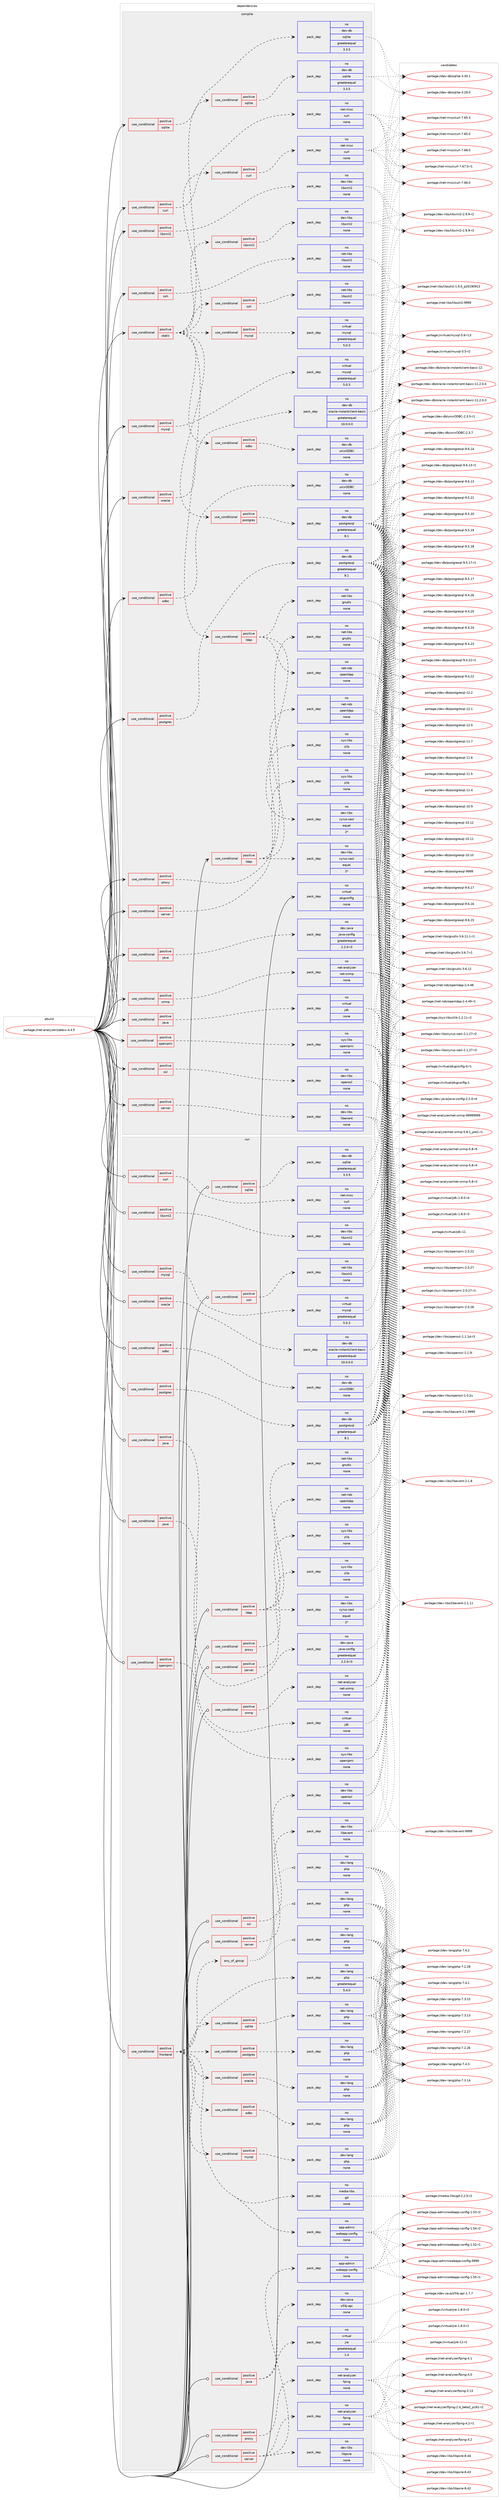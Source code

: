 digraph prolog {

# *************
# Graph options
# *************

newrank=true;
concentrate=true;
compound=true;
graph [rankdir=LR,fontname=Helvetica,fontsize=10,ranksep=1.5];#, ranksep=2.5, nodesep=0.2];
edge  [arrowhead=vee];
node  [fontname=Helvetica,fontsize=10];

# **********
# The ebuild
# **********

subgraph cluster_leftcol {
color=gray;
rank=same;
label=<<i>ebuild</i>>;
id [label="portage://net-analyzer/zabbix-4.4.5", color=red, width=4, href="../net-analyzer/zabbix-4.4.5.svg"];
}

# ****************
# The dependencies
# ****************

subgraph cluster_midcol {
color=gray;
label=<<i>dependencies</i>>;
subgraph cluster_compile {
fillcolor="#eeeeee";
style=filled;
label=<<i>compile</i>>;
subgraph cond30315 {
dependency137373 [label=<<TABLE BORDER="0" CELLBORDER="1" CELLSPACING="0" CELLPADDING="4"><TR><TD ROWSPAN="3" CELLPADDING="10">use_conditional</TD></TR><TR><TD>positive</TD></TR><TR><TD>curl</TD></TR></TABLE>>, shape=none, color=red];
subgraph pack104735 {
dependency137374 [label=<<TABLE BORDER="0" CELLBORDER="1" CELLSPACING="0" CELLPADDING="4" WIDTH="220"><TR><TD ROWSPAN="6" CELLPADDING="30">pack_dep</TD></TR><TR><TD WIDTH="110">no</TD></TR><TR><TD>net-misc</TD></TR><TR><TD>curl</TD></TR><TR><TD>none</TD></TR><TR><TD></TD></TR></TABLE>>, shape=none, color=blue];
}
dependency137373:e -> dependency137374:w [weight=20,style="dashed",arrowhead="vee"];
}
id:e -> dependency137373:w [weight=20,style="solid",arrowhead="vee"];
subgraph cond30316 {
dependency137375 [label=<<TABLE BORDER="0" CELLBORDER="1" CELLSPACING="0" CELLPADDING="4"><TR><TD ROWSPAN="3" CELLPADDING="10">use_conditional</TD></TR><TR><TD>positive</TD></TR><TR><TD>java</TD></TR></TABLE>>, shape=none, color=red];
subgraph pack104736 {
dependency137376 [label=<<TABLE BORDER="0" CELLBORDER="1" CELLSPACING="0" CELLPADDING="4" WIDTH="220"><TR><TD ROWSPAN="6" CELLPADDING="30">pack_dep</TD></TR><TR><TD WIDTH="110">no</TD></TR><TR><TD>dev-java</TD></TR><TR><TD>java-config</TD></TR><TR><TD>greaterequal</TD></TR><TR><TD>2.2.0-r3</TD></TR></TABLE>>, shape=none, color=blue];
}
dependency137375:e -> dependency137376:w [weight=20,style="dashed",arrowhead="vee"];
}
id:e -> dependency137375:w [weight=20,style="solid",arrowhead="vee"];
subgraph cond30317 {
dependency137377 [label=<<TABLE BORDER="0" CELLBORDER="1" CELLSPACING="0" CELLPADDING="4"><TR><TD ROWSPAN="3" CELLPADDING="10">use_conditional</TD></TR><TR><TD>positive</TD></TR><TR><TD>java</TD></TR></TABLE>>, shape=none, color=red];
subgraph pack104737 {
dependency137378 [label=<<TABLE BORDER="0" CELLBORDER="1" CELLSPACING="0" CELLPADDING="4" WIDTH="220"><TR><TD ROWSPAN="6" CELLPADDING="30">pack_dep</TD></TR><TR><TD WIDTH="110">no</TD></TR><TR><TD>virtual</TD></TR><TR><TD>jdk</TD></TR><TR><TD>none</TD></TR><TR><TD></TD></TR></TABLE>>, shape=none, color=blue];
}
dependency137377:e -> dependency137378:w [weight=20,style="dashed",arrowhead="vee"];
}
id:e -> dependency137377:w [weight=20,style="solid",arrowhead="vee"];
subgraph cond30318 {
dependency137379 [label=<<TABLE BORDER="0" CELLBORDER="1" CELLSPACING="0" CELLPADDING="4"><TR><TD ROWSPAN="3" CELLPADDING="10">use_conditional</TD></TR><TR><TD>positive</TD></TR><TR><TD>ldap</TD></TR></TABLE>>, shape=none, color=red];
subgraph pack104738 {
dependency137380 [label=<<TABLE BORDER="0" CELLBORDER="1" CELLSPACING="0" CELLPADDING="4" WIDTH="220"><TR><TD ROWSPAN="6" CELLPADDING="30">pack_dep</TD></TR><TR><TD WIDTH="110">no</TD></TR><TR><TD>net-nds</TD></TR><TR><TD>openldap</TD></TR><TR><TD>none</TD></TR><TR><TD></TD></TR></TABLE>>, shape=none, color=blue];
}
dependency137379:e -> dependency137380:w [weight=20,style="dashed",arrowhead="vee"];
subgraph pack104739 {
dependency137381 [label=<<TABLE BORDER="0" CELLBORDER="1" CELLSPACING="0" CELLPADDING="4" WIDTH="220"><TR><TD ROWSPAN="6" CELLPADDING="30">pack_dep</TD></TR><TR><TD WIDTH="110">no</TD></TR><TR><TD>dev-libs</TD></TR><TR><TD>cyrus-sasl</TD></TR><TR><TD>equal</TD></TR><TR><TD>2*</TD></TR></TABLE>>, shape=none, color=blue];
}
dependency137379:e -> dependency137381:w [weight=20,style="dashed",arrowhead="vee"];
subgraph pack104740 {
dependency137382 [label=<<TABLE BORDER="0" CELLBORDER="1" CELLSPACING="0" CELLPADDING="4" WIDTH="220"><TR><TD ROWSPAN="6" CELLPADDING="30">pack_dep</TD></TR><TR><TD WIDTH="110">no</TD></TR><TR><TD>net-libs</TD></TR><TR><TD>gnutls</TD></TR><TR><TD>none</TD></TR><TR><TD></TD></TR></TABLE>>, shape=none, color=blue];
}
dependency137379:e -> dependency137382:w [weight=20,style="dashed",arrowhead="vee"];
}
id:e -> dependency137379:w [weight=20,style="solid",arrowhead="vee"];
subgraph cond30319 {
dependency137383 [label=<<TABLE BORDER="0" CELLBORDER="1" CELLSPACING="0" CELLPADDING="4"><TR><TD ROWSPAN="3" CELLPADDING="10">use_conditional</TD></TR><TR><TD>positive</TD></TR><TR><TD>libxml2</TD></TR></TABLE>>, shape=none, color=red];
subgraph pack104741 {
dependency137384 [label=<<TABLE BORDER="0" CELLBORDER="1" CELLSPACING="0" CELLPADDING="4" WIDTH="220"><TR><TD ROWSPAN="6" CELLPADDING="30">pack_dep</TD></TR><TR><TD WIDTH="110">no</TD></TR><TR><TD>dev-libs</TD></TR><TR><TD>libxml2</TD></TR><TR><TD>none</TD></TR><TR><TD></TD></TR></TABLE>>, shape=none, color=blue];
}
dependency137383:e -> dependency137384:w [weight=20,style="dashed",arrowhead="vee"];
}
id:e -> dependency137383:w [weight=20,style="solid",arrowhead="vee"];
subgraph cond30320 {
dependency137385 [label=<<TABLE BORDER="0" CELLBORDER="1" CELLSPACING="0" CELLPADDING="4"><TR><TD ROWSPAN="3" CELLPADDING="10">use_conditional</TD></TR><TR><TD>positive</TD></TR><TR><TD>mysql</TD></TR></TABLE>>, shape=none, color=red];
subgraph pack104742 {
dependency137386 [label=<<TABLE BORDER="0" CELLBORDER="1" CELLSPACING="0" CELLPADDING="4" WIDTH="220"><TR><TD ROWSPAN="6" CELLPADDING="30">pack_dep</TD></TR><TR><TD WIDTH="110">no</TD></TR><TR><TD>virtual</TD></TR><TR><TD>mysql</TD></TR><TR><TD>greaterequal</TD></TR><TR><TD>5.0.3</TD></TR></TABLE>>, shape=none, color=blue];
}
dependency137385:e -> dependency137386:w [weight=20,style="dashed",arrowhead="vee"];
}
id:e -> dependency137385:w [weight=20,style="solid",arrowhead="vee"];
subgraph cond30321 {
dependency137387 [label=<<TABLE BORDER="0" CELLBORDER="1" CELLSPACING="0" CELLPADDING="4"><TR><TD ROWSPAN="3" CELLPADDING="10">use_conditional</TD></TR><TR><TD>positive</TD></TR><TR><TD>odbc</TD></TR></TABLE>>, shape=none, color=red];
subgraph pack104743 {
dependency137388 [label=<<TABLE BORDER="0" CELLBORDER="1" CELLSPACING="0" CELLPADDING="4" WIDTH="220"><TR><TD ROWSPAN="6" CELLPADDING="30">pack_dep</TD></TR><TR><TD WIDTH="110">no</TD></TR><TR><TD>dev-db</TD></TR><TR><TD>unixODBC</TD></TR><TR><TD>none</TD></TR><TR><TD></TD></TR></TABLE>>, shape=none, color=blue];
}
dependency137387:e -> dependency137388:w [weight=20,style="dashed",arrowhead="vee"];
}
id:e -> dependency137387:w [weight=20,style="solid",arrowhead="vee"];
subgraph cond30322 {
dependency137389 [label=<<TABLE BORDER="0" CELLBORDER="1" CELLSPACING="0" CELLPADDING="4"><TR><TD ROWSPAN="3" CELLPADDING="10">use_conditional</TD></TR><TR><TD>positive</TD></TR><TR><TD>openipmi</TD></TR></TABLE>>, shape=none, color=red];
subgraph pack104744 {
dependency137390 [label=<<TABLE BORDER="0" CELLBORDER="1" CELLSPACING="0" CELLPADDING="4" WIDTH="220"><TR><TD ROWSPAN="6" CELLPADDING="30">pack_dep</TD></TR><TR><TD WIDTH="110">no</TD></TR><TR><TD>sys-libs</TD></TR><TR><TD>openipmi</TD></TR><TR><TD>none</TD></TR><TR><TD></TD></TR></TABLE>>, shape=none, color=blue];
}
dependency137389:e -> dependency137390:w [weight=20,style="dashed",arrowhead="vee"];
}
id:e -> dependency137389:w [weight=20,style="solid",arrowhead="vee"];
subgraph cond30323 {
dependency137391 [label=<<TABLE BORDER="0" CELLBORDER="1" CELLSPACING="0" CELLPADDING="4"><TR><TD ROWSPAN="3" CELLPADDING="10">use_conditional</TD></TR><TR><TD>positive</TD></TR><TR><TD>oracle</TD></TR></TABLE>>, shape=none, color=red];
subgraph pack104745 {
dependency137392 [label=<<TABLE BORDER="0" CELLBORDER="1" CELLSPACING="0" CELLPADDING="4" WIDTH="220"><TR><TD ROWSPAN="6" CELLPADDING="30">pack_dep</TD></TR><TR><TD WIDTH="110">no</TD></TR><TR><TD>dev-db</TD></TR><TR><TD>oracle-instantclient-basic</TD></TR><TR><TD>greaterequal</TD></TR><TR><TD>10.0.0.0</TD></TR></TABLE>>, shape=none, color=blue];
}
dependency137391:e -> dependency137392:w [weight=20,style="dashed",arrowhead="vee"];
}
id:e -> dependency137391:w [weight=20,style="solid",arrowhead="vee"];
subgraph cond30324 {
dependency137393 [label=<<TABLE BORDER="0" CELLBORDER="1" CELLSPACING="0" CELLPADDING="4"><TR><TD ROWSPAN="3" CELLPADDING="10">use_conditional</TD></TR><TR><TD>positive</TD></TR><TR><TD>postgres</TD></TR></TABLE>>, shape=none, color=red];
subgraph pack104746 {
dependency137394 [label=<<TABLE BORDER="0" CELLBORDER="1" CELLSPACING="0" CELLPADDING="4" WIDTH="220"><TR><TD ROWSPAN="6" CELLPADDING="30">pack_dep</TD></TR><TR><TD WIDTH="110">no</TD></TR><TR><TD>dev-db</TD></TR><TR><TD>postgresql</TD></TR><TR><TD>greaterequal</TD></TR><TR><TD>8.1</TD></TR></TABLE>>, shape=none, color=blue];
}
dependency137393:e -> dependency137394:w [weight=20,style="dashed",arrowhead="vee"];
}
id:e -> dependency137393:w [weight=20,style="solid",arrowhead="vee"];
subgraph cond30325 {
dependency137395 [label=<<TABLE BORDER="0" CELLBORDER="1" CELLSPACING="0" CELLPADDING="4"><TR><TD ROWSPAN="3" CELLPADDING="10">use_conditional</TD></TR><TR><TD>positive</TD></TR><TR><TD>proxy</TD></TR></TABLE>>, shape=none, color=red];
subgraph pack104747 {
dependency137396 [label=<<TABLE BORDER="0" CELLBORDER="1" CELLSPACING="0" CELLPADDING="4" WIDTH="220"><TR><TD ROWSPAN="6" CELLPADDING="30">pack_dep</TD></TR><TR><TD WIDTH="110">no</TD></TR><TR><TD>sys-libs</TD></TR><TR><TD>zlib</TD></TR><TR><TD>none</TD></TR><TR><TD></TD></TR></TABLE>>, shape=none, color=blue];
}
dependency137395:e -> dependency137396:w [weight=20,style="dashed",arrowhead="vee"];
}
id:e -> dependency137395:w [weight=20,style="solid",arrowhead="vee"];
subgraph cond30326 {
dependency137397 [label=<<TABLE BORDER="0" CELLBORDER="1" CELLSPACING="0" CELLPADDING="4"><TR><TD ROWSPAN="3" CELLPADDING="10">use_conditional</TD></TR><TR><TD>positive</TD></TR><TR><TD>server</TD></TR></TABLE>>, shape=none, color=red];
subgraph pack104748 {
dependency137398 [label=<<TABLE BORDER="0" CELLBORDER="1" CELLSPACING="0" CELLPADDING="4" WIDTH="220"><TR><TD ROWSPAN="6" CELLPADDING="30">pack_dep</TD></TR><TR><TD WIDTH="110">no</TD></TR><TR><TD>dev-libs</TD></TR><TR><TD>libevent</TD></TR><TR><TD>none</TD></TR><TR><TD></TD></TR></TABLE>>, shape=none, color=blue];
}
dependency137397:e -> dependency137398:w [weight=20,style="dashed",arrowhead="vee"];
}
id:e -> dependency137397:w [weight=20,style="solid",arrowhead="vee"];
subgraph cond30327 {
dependency137399 [label=<<TABLE BORDER="0" CELLBORDER="1" CELLSPACING="0" CELLPADDING="4"><TR><TD ROWSPAN="3" CELLPADDING="10">use_conditional</TD></TR><TR><TD>positive</TD></TR><TR><TD>server</TD></TR></TABLE>>, shape=none, color=red];
subgraph pack104749 {
dependency137400 [label=<<TABLE BORDER="0" CELLBORDER="1" CELLSPACING="0" CELLPADDING="4" WIDTH="220"><TR><TD ROWSPAN="6" CELLPADDING="30">pack_dep</TD></TR><TR><TD WIDTH="110">no</TD></TR><TR><TD>sys-libs</TD></TR><TR><TD>zlib</TD></TR><TR><TD>none</TD></TR><TR><TD></TD></TR></TABLE>>, shape=none, color=blue];
}
dependency137399:e -> dependency137400:w [weight=20,style="dashed",arrowhead="vee"];
}
id:e -> dependency137399:w [weight=20,style="solid",arrowhead="vee"];
subgraph cond30328 {
dependency137401 [label=<<TABLE BORDER="0" CELLBORDER="1" CELLSPACING="0" CELLPADDING="4"><TR><TD ROWSPAN="3" CELLPADDING="10">use_conditional</TD></TR><TR><TD>positive</TD></TR><TR><TD>snmp</TD></TR></TABLE>>, shape=none, color=red];
subgraph pack104750 {
dependency137402 [label=<<TABLE BORDER="0" CELLBORDER="1" CELLSPACING="0" CELLPADDING="4" WIDTH="220"><TR><TD ROWSPAN="6" CELLPADDING="30">pack_dep</TD></TR><TR><TD WIDTH="110">no</TD></TR><TR><TD>net-analyzer</TD></TR><TR><TD>net-snmp</TD></TR><TR><TD>none</TD></TR><TR><TD></TD></TR></TABLE>>, shape=none, color=blue];
}
dependency137401:e -> dependency137402:w [weight=20,style="dashed",arrowhead="vee"];
}
id:e -> dependency137401:w [weight=20,style="solid",arrowhead="vee"];
subgraph cond30329 {
dependency137403 [label=<<TABLE BORDER="0" CELLBORDER="1" CELLSPACING="0" CELLPADDING="4"><TR><TD ROWSPAN="3" CELLPADDING="10">use_conditional</TD></TR><TR><TD>positive</TD></TR><TR><TD>sqlite</TD></TR></TABLE>>, shape=none, color=red];
subgraph pack104751 {
dependency137404 [label=<<TABLE BORDER="0" CELLBORDER="1" CELLSPACING="0" CELLPADDING="4" WIDTH="220"><TR><TD ROWSPAN="6" CELLPADDING="30">pack_dep</TD></TR><TR><TD WIDTH="110">no</TD></TR><TR><TD>dev-db</TD></TR><TR><TD>sqlite</TD></TR><TR><TD>greaterequal</TD></TR><TR><TD>3.3.5</TD></TR></TABLE>>, shape=none, color=blue];
}
dependency137403:e -> dependency137404:w [weight=20,style="dashed",arrowhead="vee"];
}
id:e -> dependency137403:w [weight=20,style="solid",arrowhead="vee"];
subgraph cond30330 {
dependency137405 [label=<<TABLE BORDER="0" CELLBORDER="1" CELLSPACING="0" CELLPADDING="4"><TR><TD ROWSPAN="3" CELLPADDING="10">use_conditional</TD></TR><TR><TD>positive</TD></TR><TR><TD>ssh</TD></TR></TABLE>>, shape=none, color=red];
subgraph pack104752 {
dependency137406 [label=<<TABLE BORDER="0" CELLBORDER="1" CELLSPACING="0" CELLPADDING="4" WIDTH="220"><TR><TD ROWSPAN="6" CELLPADDING="30">pack_dep</TD></TR><TR><TD WIDTH="110">no</TD></TR><TR><TD>net-libs</TD></TR><TR><TD>libssh2</TD></TR><TR><TD>none</TD></TR><TR><TD></TD></TR></TABLE>>, shape=none, color=blue];
}
dependency137405:e -> dependency137406:w [weight=20,style="dashed",arrowhead="vee"];
}
id:e -> dependency137405:w [weight=20,style="solid",arrowhead="vee"];
subgraph cond30331 {
dependency137407 [label=<<TABLE BORDER="0" CELLBORDER="1" CELLSPACING="0" CELLPADDING="4"><TR><TD ROWSPAN="3" CELLPADDING="10">use_conditional</TD></TR><TR><TD>positive</TD></TR><TR><TD>ssl</TD></TR></TABLE>>, shape=none, color=red];
subgraph pack104753 {
dependency137408 [label=<<TABLE BORDER="0" CELLBORDER="1" CELLSPACING="0" CELLPADDING="4" WIDTH="220"><TR><TD ROWSPAN="6" CELLPADDING="30">pack_dep</TD></TR><TR><TD WIDTH="110">no</TD></TR><TR><TD>dev-libs</TD></TR><TR><TD>openssl</TD></TR><TR><TD>none</TD></TR><TR><TD></TD></TR></TABLE>>, shape=none, color=blue];
}
dependency137407:e -> dependency137408:w [weight=20,style="dashed",arrowhead="vee"];
}
id:e -> dependency137407:w [weight=20,style="solid",arrowhead="vee"];
subgraph cond30332 {
dependency137409 [label=<<TABLE BORDER="0" CELLBORDER="1" CELLSPACING="0" CELLPADDING="4"><TR><TD ROWSPAN="3" CELLPADDING="10">use_conditional</TD></TR><TR><TD>positive</TD></TR><TR><TD>static</TD></TR></TABLE>>, shape=none, color=red];
subgraph cond30333 {
dependency137410 [label=<<TABLE BORDER="0" CELLBORDER="1" CELLSPACING="0" CELLPADDING="4"><TR><TD ROWSPAN="3" CELLPADDING="10">use_conditional</TD></TR><TR><TD>positive</TD></TR><TR><TD>ldap</TD></TR></TABLE>>, shape=none, color=red];
subgraph pack104754 {
dependency137411 [label=<<TABLE BORDER="0" CELLBORDER="1" CELLSPACING="0" CELLPADDING="4" WIDTH="220"><TR><TD ROWSPAN="6" CELLPADDING="30">pack_dep</TD></TR><TR><TD WIDTH="110">no</TD></TR><TR><TD>net-nds</TD></TR><TR><TD>openldap</TD></TR><TR><TD>none</TD></TR><TR><TD></TD></TR></TABLE>>, shape=none, color=blue];
}
dependency137410:e -> dependency137411:w [weight=20,style="dashed",arrowhead="vee"];
subgraph pack104755 {
dependency137412 [label=<<TABLE BORDER="0" CELLBORDER="1" CELLSPACING="0" CELLPADDING="4" WIDTH="220"><TR><TD ROWSPAN="6" CELLPADDING="30">pack_dep</TD></TR><TR><TD WIDTH="110">no</TD></TR><TR><TD>dev-libs</TD></TR><TR><TD>cyrus-sasl</TD></TR><TR><TD>equal</TD></TR><TR><TD>2*</TD></TR></TABLE>>, shape=none, color=blue];
}
dependency137410:e -> dependency137412:w [weight=20,style="dashed",arrowhead="vee"];
subgraph pack104756 {
dependency137413 [label=<<TABLE BORDER="0" CELLBORDER="1" CELLSPACING="0" CELLPADDING="4" WIDTH="220"><TR><TD ROWSPAN="6" CELLPADDING="30">pack_dep</TD></TR><TR><TD WIDTH="110">no</TD></TR><TR><TD>net-libs</TD></TR><TR><TD>gnutls</TD></TR><TR><TD>none</TD></TR><TR><TD></TD></TR></TABLE>>, shape=none, color=blue];
}
dependency137410:e -> dependency137413:w [weight=20,style="dashed",arrowhead="vee"];
}
dependency137409:e -> dependency137410:w [weight=20,style="dashed",arrowhead="vee"];
subgraph cond30334 {
dependency137414 [label=<<TABLE BORDER="0" CELLBORDER="1" CELLSPACING="0" CELLPADDING="4"><TR><TD ROWSPAN="3" CELLPADDING="10">use_conditional</TD></TR><TR><TD>positive</TD></TR><TR><TD>mysql</TD></TR></TABLE>>, shape=none, color=red];
subgraph pack104757 {
dependency137415 [label=<<TABLE BORDER="0" CELLBORDER="1" CELLSPACING="0" CELLPADDING="4" WIDTH="220"><TR><TD ROWSPAN="6" CELLPADDING="30">pack_dep</TD></TR><TR><TD WIDTH="110">no</TD></TR><TR><TD>virtual</TD></TR><TR><TD>mysql</TD></TR><TR><TD>greaterequal</TD></TR><TR><TD>5.0.3</TD></TR></TABLE>>, shape=none, color=blue];
}
dependency137414:e -> dependency137415:w [weight=20,style="dashed",arrowhead="vee"];
}
dependency137409:e -> dependency137414:w [weight=20,style="dashed",arrowhead="vee"];
subgraph cond30335 {
dependency137416 [label=<<TABLE BORDER="0" CELLBORDER="1" CELLSPACING="0" CELLPADDING="4"><TR><TD ROWSPAN="3" CELLPADDING="10">use_conditional</TD></TR><TR><TD>positive</TD></TR><TR><TD>sqlite</TD></TR></TABLE>>, shape=none, color=red];
subgraph pack104758 {
dependency137417 [label=<<TABLE BORDER="0" CELLBORDER="1" CELLSPACING="0" CELLPADDING="4" WIDTH="220"><TR><TD ROWSPAN="6" CELLPADDING="30">pack_dep</TD></TR><TR><TD WIDTH="110">no</TD></TR><TR><TD>dev-db</TD></TR><TR><TD>sqlite</TD></TR><TR><TD>greaterequal</TD></TR><TR><TD>3.3.5</TD></TR></TABLE>>, shape=none, color=blue];
}
dependency137416:e -> dependency137417:w [weight=20,style="dashed",arrowhead="vee"];
}
dependency137409:e -> dependency137416:w [weight=20,style="dashed",arrowhead="vee"];
subgraph cond30336 {
dependency137418 [label=<<TABLE BORDER="0" CELLBORDER="1" CELLSPACING="0" CELLPADDING="4"><TR><TD ROWSPAN="3" CELLPADDING="10">use_conditional</TD></TR><TR><TD>positive</TD></TR><TR><TD>postgres</TD></TR></TABLE>>, shape=none, color=red];
subgraph pack104759 {
dependency137419 [label=<<TABLE BORDER="0" CELLBORDER="1" CELLSPACING="0" CELLPADDING="4" WIDTH="220"><TR><TD ROWSPAN="6" CELLPADDING="30">pack_dep</TD></TR><TR><TD WIDTH="110">no</TD></TR><TR><TD>dev-db</TD></TR><TR><TD>postgresql</TD></TR><TR><TD>greaterequal</TD></TR><TR><TD>8.1</TD></TR></TABLE>>, shape=none, color=blue];
}
dependency137418:e -> dependency137419:w [weight=20,style="dashed",arrowhead="vee"];
}
dependency137409:e -> dependency137418:w [weight=20,style="dashed",arrowhead="vee"];
subgraph cond30337 {
dependency137420 [label=<<TABLE BORDER="0" CELLBORDER="1" CELLSPACING="0" CELLPADDING="4"><TR><TD ROWSPAN="3" CELLPADDING="10">use_conditional</TD></TR><TR><TD>positive</TD></TR><TR><TD>libxml2</TD></TR></TABLE>>, shape=none, color=red];
subgraph pack104760 {
dependency137421 [label=<<TABLE BORDER="0" CELLBORDER="1" CELLSPACING="0" CELLPADDING="4" WIDTH="220"><TR><TD ROWSPAN="6" CELLPADDING="30">pack_dep</TD></TR><TR><TD WIDTH="110">no</TD></TR><TR><TD>dev-libs</TD></TR><TR><TD>libxml2</TD></TR><TR><TD>none</TD></TR><TR><TD></TD></TR></TABLE>>, shape=none, color=blue];
}
dependency137420:e -> dependency137421:w [weight=20,style="dashed",arrowhead="vee"];
}
dependency137409:e -> dependency137420:w [weight=20,style="dashed",arrowhead="vee"];
subgraph cond30338 {
dependency137422 [label=<<TABLE BORDER="0" CELLBORDER="1" CELLSPACING="0" CELLPADDING="4"><TR><TD ROWSPAN="3" CELLPADDING="10">use_conditional</TD></TR><TR><TD>positive</TD></TR><TR><TD>curl</TD></TR></TABLE>>, shape=none, color=red];
subgraph pack104761 {
dependency137423 [label=<<TABLE BORDER="0" CELLBORDER="1" CELLSPACING="0" CELLPADDING="4" WIDTH="220"><TR><TD ROWSPAN="6" CELLPADDING="30">pack_dep</TD></TR><TR><TD WIDTH="110">no</TD></TR><TR><TD>net-misc</TD></TR><TR><TD>curl</TD></TR><TR><TD>none</TD></TR><TR><TD></TD></TR></TABLE>>, shape=none, color=blue];
}
dependency137422:e -> dependency137423:w [weight=20,style="dashed",arrowhead="vee"];
}
dependency137409:e -> dependency137422:w [weight=20,style="dashed",arrowhead="vee"];
subgraph cond30339 {
dependency137424 [label=<<TABLE BORDER="0" CELLBORDER="1" CELLSPACING="0" CELLPADDING="4"><TR><TD ROWSPAN="3" CELLPADDING="10">use_conditional</TD></TR><TR><TD>positive</TD></TR><TR><TD>ssh</TD></TR></TABLE>>, shape=none, color=red];
subgraph pack104762 {
dependency137425 [label=<<TABLE BORDER="0" CELLBORDER="1" CELLSPACING="0" CELLPADDING="4" WIDTH="220"><TR><TD ROWSPAN="6" CELLPADDING="30">pack_dep</TD></TR><TR><TD WIDTH="110">no</TD></TR><TR><TD>net-libs</TD></TR><TR><TD>libssh2</TD></TR><TR><TD>none</TD></TR><TR><TD></TD></TR></TABLE>>, shape=none, color=blue];
}
dependency137424:e -> dependency137425:w [weight=20,style="dashed",arrowhead="vee"];
}
dependency137409:e -> dependency137424:w [weight=20,style="dashed",arrowhead="vee"];
subgraph cond30340 {
dependency137426 [label=<<TABLE BORDER="0" CELLBORDER="1" CELLSPACING="0" CELLPADDING="4"><TR><TD ROWSPAN="3" CELLPADDING="10">use_conditional</TD></TR><TR><TD>positive</TD></TR><TR><TD>odbc</TD></TR></TABLE>>, shape=none, color=red];
subgraph pack104763 {
dependency137427 [label=<<TABLE BORDER="0" CELLBORDER="1" CELLSPACING="0" CELLPADDING="4" WIDTH="220"><TR><TD ROWSPAN="6" CELLPADDING="30">pack_dep</TD></TR><TR><TD WIDTH="110">no</TD></TR><TR><TD>dev-db</TD></TR><TR><TD>unixODBC</TD></TR><TR><TD>none</TD></TR><TR><TD></TD></TR></TABLE>>, shape=none, color=blue];
}
dependency137426:e -> dependency137427:w [weight=20,style="dashed",arrowhead="vee"];
}
dependency137409:e -> dependency137426:w [weight=20,style="dashed",arrowhead="vee"];
}
id:e -> dependency137409:w [weight=20,style="solid",arrowhead="vee"];
subgraph pack104764 {
dependency137428 [label=<<TABLE BORDER="0" CELLBORDER="1" CELLSPACING="0" CELLPADDING="4" WIDTH="220"><TR><TD ROWSPAN="6" CELLPADDING="30">pack_dep</TD></TR><TR><TD WIDTH="110">no</TD></TR><TR><TD>virtual</TD></TR><TR><TD>pkgconfig</TD></TR><TR><TD>none</TD></TR><TR><TD></TD></TR></TABLE>>, shape=none, color=blue];
}
id:e -> dependency137428:w [weight=20,style="solid",arrowhead="vee"];
}
subgraph cluster_compileandrun {
fillcolor="#eeeeee";
style=filled;
label=<<i>compile and run</i>>;
}
subgraph cluster_run {
fillcolor="#eeeeee";
style=filled;
label=<<i>run</i>>;
subgraph cond30341 {
dependency137429 [label=<<TABLE BORDER="0" CELLBORDER="1" CELLSPACING="0" CELLPADDING="4"><TR><TD ROWSPAN="3" CELLPADDING="10">use_conditional</TD></TR><TR><TD>positive</TD></TR><TR><TD>curl</TD></TR></TABLE>>, shape=none, color=red];
subgraph pack104765 {
dependency137430 [label=<<TABLE BORDER="0" CELLBORDER="1" CELLSPACING="0" CELLPADDING="4" WIDTH="220"><TR><TD ROWSPAN="6" CELLPADDING="30">pack_dep</TD></TR><TR><TD WIDTH="110">no</TD></TR><TR><TD>net-misc</TD></TR><TR><TD>curl</TD></TR><TR><TD>none</TD></TR><TR><TD></TD></TR></TABLE>>, shape=none, color=blue];
}
dependency137429:e -> dependency137430:w [weight=20,style="dashed",arrowhead="vee"];
}
id:e -> dependency137429:w [weight=20,style="solid",arrowhead="odot"];
subgraph cond30342 {
dependency137431 [label=<<TABLE BORDER="0" CELLBORDER="1" CELLSPACING="0" CELLPADDING="4"><TR><TD ROWSPAN="3" CELLPADDING="10">use_conditional</TD></TR><TR><TD>positive</TD></TR><TR><TD>frontend</TD></TR></TABLE>>, shape=none, color=red];
subgraph pack104766 {
dependency137432 [label=<<TABLE BORDER="0" CELLBORDER="1" CELLSPACING="0" CELLPADDING="4" WIDTH="220"><TR><TD ROWSPAN="6" CELLPADDING="30">pack_dep</TD></TR><TR><TD WIDTH="110">no</TD></TR><TR><TD>dev-lang</TD></TR><TR><TD>php</TD></TR><TR><TD>greaterequal</TD></TR><TR><TD>5.4.0</TD></TR></TABLE>>, shape=none, color=blue];
}
dependency137431:e -> dependency137432:w [weight=20,style="dashed",arrowhead="vee"];
subgraph any2196 {
dependency137433 [label=<<TABLE BORDER="0" CELLBORDER="1" CELLSPACING="0" CELLPADDING="4"><TR><TD CELLPADDING="10">any_of_group</TD></TR></TABLE>>, shape=none, color=red];subgraph pack104767 {
dependency137434 [label=<<TABLE BORDER="0" CELLBORDER="1" CELLSPACING="0" CELLPADDING="4" WIDTH="220"><TR><TD ROWSPAN="6" CELLPADDING="30">pack_dep</TD></TR><TR><TD WIDTH="110">no</TD></TR><TR><TD>dev-lang</TD></TR><TR><TD>php</TD></TR><TR><TD>none</TD></TR><TR><TD></TD></TR></TABLE>>, shape=none, color=blue];
}
dependency137433:e -> dependency137434:w [weight=20,style="dotted",arrowhead="oinv"];
subgraph pack104768 {
dependency137435 [label=<<TABLE BORDER="0" CELLBORDER="1" CELLSPACING="0" CELLPADDING="4" WIDTH="220"><TR><TD ROWSPAN="6" CELLPADDING="30">pack_dep</TD></TR><TR><TD WIDTH="110">no</TD></TR><TR><TD>dev-lang</TD></TR><TR><TD>php</TD></TR><TR><TD>none</TD></TR><TR><TD></TD></TR></TABLE>>, shape=none, color=blue];
}
dependency137433:e -> dependency137435:w [weight=20,style="dotted",arrowhead="oinv"];
subgraph pack104769 {
dependency137436 [label=<<TABLE BORDER="0" CELLBORDER="1" CELLSPACING="0" CELLPADDING="4" WIDTH="220"><TR><TD ROWSPAN="6" CELLPADDING="30">pack_dep</TD></TR><TR><TD WIDTH="110">no</TD></TR><TR><TD>dev-lang</TD></TR><TR><TD>php</TD></TR><TR><TD>none</TD></TR><TR><TD></TD></TR></TABLE>>, shape=none, color=blue];
}
dependency137433:e -> dependency137436:w [weight=20,style="dotted",arrowhead="oinv"];
}
dependency137431:e -> dependency137433:w [weight=20,style="dashed",arrowhead="vee"];
subgraph cond30343 {
dependency137437 [label=<<TABLE BORDER="0" CELLBORDER="1" CELLSPACING="0" CELLPADDING="4"><TR><TD ROWSPAN="3" CELLPADDING="10">use_conditional</TD></TR><TR><TD>positive</TD></TR><TR><TD>mysql</TD></TR></TABLE>>, shape=none, color=red];
subgraph pack104770 {
dependency137438 [label=<<TABLE BORDER="0" CELLBORDER="1" CELLSPACING="0" CELLPADDING="4" WIDTH="220"><TR><TD ROWSPAN="6" CELLPADDING="30">pack_dep</TD></TR><TR><TD WIDTH="110">no</TD></TR><TR><TD>dev-lang</TD></TR><TR><TD>php</TD></TR><TR><TD>none</TD></TR><TR><TD></TD></TR></TABLE>>, shape=none, color=blue];
}
dependency137437:e -> dependency137438:w [weight=20,style="dashed",arrowhead="vee"];
}
dependency137431:e -> dependency137437:w [weight=20,style="dashed",arrowhead="vee"];
subgraph cond30344 {
dependency137439 [label=<<TABLE BORDER="0" CELLBORDER="1" CELLSPACING="0" CELLPADDING="4"><TR><TD ROWSPAN="3" CELLPADDING="10">use_conditional</TD></TR><TR><TD>positive</TD></TR><TR><TD>odbc</TD></TR></TABLE>>, shape=none, color=red];
subgraph pack104771 {
dependency137440 [label=<<TABLE BORDER="0" CELLBORDER="1" CELLSPACING="0" CELLPADDING="4" WIDTH="220"><TR><TD ROWSPAN="6" CELLPADDING="30">pack_dep</TD></TR><TR><TD WIDTH="110">no</TD></TR><TR><TD>dev-lang</TD></TR><TR><TD>php</TD></TR><TR><TD>none</TD></TR><TR><TD></TD></TR></TABLE>>, shape=none, color=blue];
}
dependency137439:e -> dependency137440:w [weight=20,style="dashed",arrowhead="vee"];
}
dependency137431:e -> dependency137439:w [weight=20,style="dashed",arrowhead="vee"];
subgraph cond30345 {
dependency137441 [label=<<TABLE BORDER="0" CELLBORDER="1" CELLSPACING="0" CELLPADDING="4"><TR><TD ROWSPAN="3" CELLPADDING="10">use_conditional</TD></TR><TR><TD>positive</TD></TR><TR><TD>oracle</TD></TR></TABLE>>, shape=none, color=red];
subgraph pack104772 {
dependency137442 [label=<<TABLE BORDER="0" CELLBORDER="1" CELLSPACING="0" CELLPADDING="4" WIDTH="220"><TR><TD ROWSPAN="6" CELLPADDING="30">pack_dep</TD></TR><TR><TD WIDTH="110">no</TD></TR><TR><TD>dev-lang</TD></TR><TR><TD>php</TD></TR><TR><TD>none</TD></TR><TR><TD></TD></TR></TABLE>>, shape=none, color=blue];
}
dependency137441:e -> dependency137442:w [weight=20,style="dashed",arrowhead="vee"];
}
dependency137431:e -> dependency137441:w [weight=20,style="dashed",arrowhead="vee"];
subgraph cond30346 {
dependency137443 [label=<<TABLE BORDER="0" CELLBORDER="1" CELLSPACING="0" CELLPADDING="4"><TR><TD ROWSPAN="3" CELLPADDING="10">use_conditional</TD></TR><TR><TD>positive</TD></TR><TR><TD>postgres</TD></TR></TABLE>>, shape=none, color=red];
subgraph pack104773 {
dependency137444 [label=<<TABLE BORDER="0" CELLBORDER="1" CELLSPACING="0" CELLPADDING="4" WIDTH="220"><TR><TD ROWSPAN="6" CELLPADDING="30">pack_dep</TD></TR><TR><TD WIDTH="110">no</TD></TR><TR><TD>dev-lang</TD></TR><TR><TD>php</TD></TR><TR><TD>none</TD></TR><TR><TD></TD></TR></TABLE>>, shape=none, color=blue];
}
dependency137443:e -> dependency137444:w [weight=20,style="dashed",arrowhead="vee"];
}
dependency137431:e -> dependency137443:w [weight=20,style="dashed",arrowhead="vee"];
subgraph cond30347 {
dependency137445 [label=<<TABLE BORDER="0" CELLBORDER="1" CELLSPACING="0" CELLPADDING="4"><TR><TD ROWSPAN="3" CELLPADDING="10">use_conditional</TD></TR><TR><TD>positive</TD></TR><TR><TD>sqlite</TD></TR></TABLE>>, shape=none, color=red];
subgraph pack104774 {
dependency137446 [label=<<TABLE BORDER="0" CELLBORDER="1" CELLSPACING="0" CELLPADDING="4" WIDTH="220"><TR><TD ROWSPAN="6" CELLPADDING="30">pack_dep</TD></TR><TR><TD WIDTH="110">no</TD></TR><TR><TD>dev-lang</TD></TR><TR><TD>php</TD></TR><TR><TD>none</TD></TR><TR><TD></TD></TR></TABLE>>, shape=none, color=blue];
}
dependency137445:e -> dependency137446:w [weight=20,style="dashed",arrowhead="vee"];
}
dependency137431:e -> dependency137445:w [weight=20,style="dashed",arrowhead="vee"];
subgraph pack104775 {
dependency137447 [label=<<TABLE BORDER="0" CELLBORDER="1" CELLSPACING="0" CELLPADDING="4" WIDTH="220"><TR><TD ROWSPAN="6" CELLPADDING="30">pack_dep</TD></TR><TR><TD WIDTH="110">no</TD></TR><TR><TD>media-libs</TD></TR><TR><TD>gd</TD></TR><TR><TD>none</TD></TR><TR><TD></TD></TR></TABLE>>, shape=none, color=blue];
}
dependency137431:e -> dependency137447:w [weight=20,style="dashed",arrowhead="vee"];
subgraph pack104776 {
dependency137448 [label=<<TABLE BORDER="0" CELLBORDER="1" CELLSPACING="0" CELLPADDING="4" WIDTH="220"><TR><TD ROWSPAN="6" CELLPADDING="30">pack_dep</TD></TR><TR><TD WIDTH="110">no</TD></TR><TR><TD>app-admin</TD></TR><TR><TD>webapp-config</TD></TR><TR><TD>none</TD></TR><TR><TD></TD></TR></TABLE>>, shape=none, color=blue];
}
dependency137431:e -> dependency137448:w [weight=20,style="dashed",arrowhead="vee"];
}
id:e -> dependency137431:w [weight=20,style="solid",arrowhead="odot"];
subgraph cond30348 {
dependency137449 [label=<<TABLE BORDER="0" CELLBORDER="1" CELLSPACING="0" CELLPADDING="4"><TR><TD ROWSPAN="3" CELLPADDING="10">use_conditional</TD></TR><TR><TD>positive</TD></TR><TR><TD>java</TD></TR></TABLE>>, shape=none, color=red];
subgraph pack104777 {
dependency137450 [label=<<TABLE BORDER="0" CELLBORDER="1" CELLSPACING="0" CELLPADDING="4" WIDTH="220"><TR><TD ROWSPAN="6" CELLPADDING="30">pack_dep</TD></TR><TR><TD WIDTH="110">no</TD></TR><TR><TD>dev-java</TD></TR><TR><TD>java-config</TD></TR><TR><TD>greaterequal</TD></TR><TR><TD>2.2.0-r3</TD></TR></TABLE>>, shape=none, color=blue];
}
dependency137449:e -> dependency137450:w [weight=20,style="dashed",arrowhead="vee"];
}
id:e -> dependency137449:w [weight=20,style="solid",arrowhead="odot"];
subgraph cond30349 {
dependency137451 [label=<<TABLE BORDER="0" CELLBORDER="1" CELLSPACING="0" CELLPADDING="4"><TR><TD ROWSPAN="3" CELLPADDING="10">use_conditional</TD></TR><TR><TD>positive</TD></TR><TR><TD>java</TD></TR></TABLE>>, shape=none, color=red];
subgraph pack104778 {
dependency137452 [label=<<TABLE BORDER="0" CELLBORDER="1" CELLSPACING="0" CELLPADDING="4" WIDTH="220"><TR><TD ROWSPAN="6" CELLPADDING="30">pack_dep</TD></TR><TR><TD WIDTH="110">no</TD></TR><TR><TD>virtual</TD></TR><TR><TD>jdk</TD></TR><TR><TD>none</TD></TR><TR><TD></TD></TR></TABLE>>, shape=none, color=blue];
}
dependency137451:e -> dependency137452:w [weight=20,style="dashed",arrowhead="vee"];
}
id:e -> dependency137451:w [weight=20,style="solid",arrowhead="odot"];
subgraph cond30350 {
dependency137453 [label=<<TABLE BORDER="0" CELLBORDER="1" CELLSPACING="0" CELLPADDING="4"><TR><TD ROWSPAN="3" CELLPADDING="10">use_conditional</TD></TR><TR><TD>positive</TD></TR><TR><TD>java</TD></TR></TABLE>>, shape=none, color=red];
subgraph pack104779 {
dependency137454 [label=<<TABLE BORDER="0" CELLBORDER="1" CELLSPACING="0" CELLPADDING="4" WIDTH="220"><TR><TD ROWSPAN="6" CELLPADDING="30">pack_dep</TD></TR><TR><TD WIDTH="110">no</TD></TR><TR><TD>virtual</TD></TR><TR><TD>jre</TD></TR><TR><TD>greaterequal</TD></TR><TR><TD>1.4</TD></TR></TABLE>>, shape=none, color=blue];
}
dependency137453:e -> dependency137454:w [weight=20,style="dashed",arrowhead="vee"];
subgraph pack104780 {
dependency137455 [label=<<TABLE BORDER="0" CELLBORDER="1" CELLSPACING="0" CELLPADDING="4" WIDTH="220"><TR><TD ROWSPAN="6" CELLPADDING="30">pack_dep</TD></TR><TR><TD WIDTH="110">no</TD></TR><TR><TD>dev-java</TD></TR><TR><TD>slf4j-api</TD></TR><TR><TD>none</TD></TR><TR><TD></TD></TR></TABLE>>, shape=none, color=blue];
}
dependency137453:e -> dependency137455:w [weight=20,style="dashed",arrowhead="vee"];
}
id:e -> dependency137453:w [weight=20,style="solid",arrowhead="odot"];
subgraph cond30351 {
dependency137456 [label=<<TABLE BORDER="0" CELLBORDER="1" CELLSPACING="0" CELLPADDING="4"><TR><TD ROWSPAN="3" CELLPADDING="10">use_conditional</TD></TR><TR><TD>positive</TD></TR><TR><TD>ldap</TD></TR></TABLE>>, shape=none, color=red];
subgraph pack104781 {
dependency137457 [label=<<TABLE BORDER="0" CELLBORDER="1" CELLSPACING="0" CELLPADDING="4" WIDTH="220"><TR><TD ROWSPAN="6" CELLPADDING="30">pack_dep</TD></TR><TR><TD WIDTH="110">no</TD></TR><TR><TD>net-nds</TD></TR><TR><TD>openldap</TD></TR><TR><TD>none</TD></TR><TR><TD></TD></TR></TABLE>>, shape=none, color=blue];
}
dependency137456:e -> dependency137457:w [weight=20,style="dashed",arrowhead="vee"];
subgraph pack104782 {
dependency137458 [label=<<TABLE BORDER="0" CELLBORDER="1" CELLSPACING="0" CELLPADDING="4" WIDTH="220"><TR><TD ROWSPAN="6" CELLPADDING="30">pack_dep</TD></TR><TR><TD WIDTH="110">no</TD></TR><TR><TD>dev-libs</TD></TR><TR><TD>cyrus-sasl</TD></TR><TR><TD>equal</TD></TR><TR><TD>2*</TD></TR></TABLE>>, shape=none, color=blue];
}
dependency137456:e -> dependency137458:w [weight=20,style="dashed",arrowhead="vee"];
subgraph pack104783 {
dependency137459 [label=<<TABLE BORDER="0" CELLBORDER="1" CELLSPACING="0" CELLPADDING="4" WIDTH="220"><TR><TD ROWSPAN="6" CELLPADDING="30">pack_dep</TD></TR><TR><TD WIDTH="110">no</TD></TR><TR><TD>net-libs</TD></TR><TR><TD>gnutls</TD></TR><TR><TD>none</TD></TR><TR><TD></TD></TR></TABLE>>, shape=none, color=blue];
}
dependency137456:e -> dependency137459:w [weight=20,style="dashed",arrowhead="vee"];
}
id:e -> dependency137456:w [weight=20,style="solid",arrowhead="odot"];
subgraph cond30352 {
dependency137460 [label=<<TABLE BORDER="0" CELLBORDER="1" CELLSPACING="0" CELLPADDING="4"><TR><TD ROWSPAN="3" CELLPADDING="10">use_conditional</TD></TR><TR><TD>positive</TD></TR><TR><TD>libxml2</TD></TR></TABLE>>, shape=none, color=red];
subgraph pack104784 {
dependency137461 [label=<<TABLE BORDER="0" CELLBORDER="1" CELLSPACING="0" CELLPADDING="4" WIDTH="220"><TR><TD ROWSPAN="6" CELLPADDING="30">pack_dep</TD></TR><TR><TD WIDTH="110">no</TD></TR><TR><TD>dev-libs</TD></TR><TR><TD>libxml2</TD></TR><TR><TD>none</TD></TR><TR><TD></TD></TR></TABLE>>, shape=none, color=blue];
}
dependency137460:e -> dependency137461:w [weight=20,style="dashed",arrowhead="vee"];
}
id:e -> dependency137460:w [weight=20,style="solid",arrowhead="odot"];
subgraph cond30353 {
dependency137462 [label=<<TABLE BORDER="0" CELLBORDER="1" CELLSPACING="0" CELLPADDING="4"><TR><TD ROWSPAN="3" CELLPADDING="10">use_conditional</TD></TR><TR><TD>positive</TD></TR><TR><TD>mysql</TD></TR></TABLE>>, shape=none, color=red];
subgraph pack104785 {
dependency137463 [label=<<TABLE BORDER="0" CELLBORDER="1" CELLSPACING="0" CELLPADDING="4" WIDTH="220"><TR><TD ROWSPAN="6" CELLPADDING="30">pack_dep</TD></TR><TR><TD WIDTH="110">no</TD></TR><TR><TD>virtual</TD></TR><TR><TD>mysql</TD></TR><TR><TD>greaterequal</TD></TR><TR><TD>5.0.3</TD></TR></TABLE>>, shape=none, color=blue];
}
dependency137462:e -> dependency137463:w [weight=20,style="dashed",arrowhead="vee"];
}
id:e -> dependency137462:w [weight=20,style="solid",arrowhead="odot"];
subgraph cond30354 {
dependency137464 [label=<<TABLE BORDER="0" CELLBORDER="1" CELLSPACING="0" CELLPADDING="4"><TR><TD ROWSPAN="3" CELLPADDING="10">use_conditional</TD></TR><TR><TD>positive</TD></TR><TR><TD>odbc</TD></TR></TABLE>>, shape=none, color=red];
subgraph pack104786 {
dependency137465 [label=<<TABLE BORDER="0" CELLBORDER="1" CELLSPACING="0" CELLPADDING="4" WIDTH="220"><TR><TD ROWSPAN="6" CELLPADDING="30">pack_dep</TD></TR><TR><TD WIDTH="110">no</TD></TR><TR><TD>dev-db</TD></TR><TR><TD>unixODBC</TD></TR><TR><TD>none</TD></TR><TR><TD></TD></TR></TABLE>>, shape=none, color=blue];
}
dependency137464:e -> dependency137465:w [weight=20,style="dashed",arrowhead="vee"];
}
id:e -> dependency137464:w [weight=20,style="solid",arrowhead="odot"];
subgraph cond30355 {
dependency137466 [label=<<TABLE BORDER="0" CELLBORDER="1" CELLSPACING="0" CELLPADDING="4"><TR><TD ROWSPAN="3" CELLPADDING="10">use_conditional</TD></TR><TR><TD>positive</TD></TR><TR><TD>openipmi</TD></TR></TABLE>>, shape=none, color=red];
subgraph pack104787 {
dependency137467 [label=<<TABLE BORDER="0" CELLBORDER="1" CELLSPACING="0" CELLPADDING="4" WIDTH="220"><TR><TD ROWSPAN="6" CELLPADDING="30">pack_dep</TD></TR><TR><TD WIDTH="110">no</TD></TR><TR><TD>sys-libs</TD></TR><TR><TD>openipmi</TD></TR><TR><TD>none</TD></TR><TR><TD></TD></TR></TABLE>>, shape=none, color=blue];
}
dependency137466:e -> dependency137467:w [weight=20,style="dashed",arrowhead="vee"];
}
id:e -> dependency137466:w [weight=20,style="solid",arrowhead="odot"];
subgraph cond30356 {
dependency137468 [label=<<TABLE BORDER="0" CELLBORDER="1" CELLSPACING="0" CELLPADDING="4"><TR><TD ROWSPAN="3" CELLPADDING="10">use_conditional</TD></TR><TR><TD>positive</TD></TR><TR><TD>oracle</TD></TR></TABLE>>, shape=none, color=red];
subgraph pack104788 {
dependency137469 [label=<<TABLE BORDER="0" CELLBORDER="1" CELLSPACING="0" CELLPADDING="4" WIDTH="220"><TR><TD ROWSPAN="6" CELLPADDING="30">pack_dep</TD></TR><TR><TD WIDTH="110">no</TD></TR><TR><TD>dev-db</TD></TR><TR><TD>oracle-instantclient-basic</TD></TR><TR><TD>greaterequal</TD></TR><TR><TD>10.0.0.0</TD></TR></TABLE>>, shape=none, color=blue];
}
dependency137468:e -> dependency137469:w [weight=20,style="dashed",arrowhead="vee"];
}
id:e -> dependency137468:w [weight=20,style="solid",arrowhead="odot"];
subgraph cond30357 {
dependency137470 [label=<<TABLE BORDER="0" CELLBORDER="1" CELLSPACING="0" CELLPADDING="4"><TR><TD ROWSPAN="3" CELLPADDING="10">use_conditional</TD></TR><TR><TD>positive</TD></TR><TR><TD>postgres</TD></TR></TABLE>>, shape=none, color=red];
subgraph pack104789 {
dependency137471 [label=<<TABLE BORDER="0" CELLBORDER="1" CELLSPACING="0" CELLPADDING="4" WIDTH="220"><TR><TD ROWSPAN="6" CELLPADDING="30">pack_dep</TD></TR><TR><TD WIDTH="110">no</TD></TR><TR><TD>dev-db</TD></TR><TR><TD>postgresql</TD></TR><TR><TD>greaterequal</TD></TR><TR><TD>8.1</TD></TR></TABLE>>, shape=none, color=blue];
}
dependency137470:e -> dependency137471:w [weight=20,style="dashed",arrowhead="vee"];
}
id:e -> dependency137470:w [weight=20,style="solid",arrowhead="odot"];
subgraph cond30358 {
dependency137472 [label=<<TABLE BORDER="0" CELLBORDER="1" CELLSPACING="0" CELLPADDING="4"><TR><TD ROWSPAN="3" CELLPADDING="10">use_conditional</TD></TR><TR><TD>positive</TD></TR><TR><TD>proxy</TD></TR></TABLE>>, shape=none, color=red];
subgraph pack104790 {
dependency137473 [label=<<TABLE BORDER="0" CELLBORDER="1" CELLSPACING="0" CELLPADDING="4" WIDTH="220"><TR><TD ROWSPAN="6" CELLPADDING="30">pack_dep</TD></TR><TR><TD WIDTH="110">no</TD></TR><TR><TD>net-analyzer</TD></TR><TR><TD>fping</TD></TR><TR><TD>none</TD></TR><TR><TD></TD></TR></TABLE>>, shape=none, color=blue];
}
dependency137472:e -> dependency137473:w [weight=20,style="dashed",arrowhead="vee"];
}
id:e -> dependency137472:w [weight=20,style="solid",arrowhead="odot"];
subgraph cond30359 {
dependency137474 [label=<<TABLE BORDER="0" CELLBORDER="1" CELLSPACING="0" CELLPADDING="4"><TR><TD ROWSPAN="3" CELLPADDING="10">use_conditional</TD></TR><TR><TD>positive</TD></TR><TR><TD>proxy</TD></TR></TABLE>>, shape=none, color=red];
subgraph pack104791 {
dependency137475 [label=<<TABLE BORDER="0" CELLBORDER="1" CELLSPACING="0" CELLPADDING="4" WIDTH="220"><TR><TD ROWSPAN="6" CELLPADDING="30">pack_dep</TD></TR><TR><TD WIDTH="110">no</TD></TR><TR><TD>sys-libs</TD></TR><TR><TD>zlib</TD></TR><TR><TD>none</TD></TR><TR><TD></TD></TR></TABLE>>, shape=none, color=blue];
}
dependency137474:e -> dependency137475:w [weight=20,style="dashed",arrowhead="vee"];
}
id:e -> dependency137474:w [weight=20,style="solid",arrowhead="odot"];
subgraph cond30360 {
dependency137476 [label=<<TABLE BORDER="0" CELLBORDER="1" CELLSPACING="0" CELLPADDING="4"><TR><TD ROWSPAN="3" CELLPADDING="10">use_conditional</TD></TR><TR><TD>positive</TD></TR><TR><TD>server</TD></TR></TABLE>>, shape=none, color=red];
subgraph pack104792 {
dependency137477 [label=<<TABLE BORDER="0" CELLBORDER="1" CELLSPACING="0" CELLPADDING="4" WIDTH="220"><TR><TD ROWSPAN="6" CELLPADDING="30">pack_dep</TD></TR><TR><TD WIDTH="110">no</TD></TR><TR><TD>dev-libs</TD></TR><TR><TD>libevent</TD></TR><TR><TD>none</TD></TR><TR><TD></TD></TR></TABLE>>, shape=none, color=blue];
}
dependency137476:e -> dependency137477:w [weight=20,style="dashed",arrowhead="vee"];
}
id:e -> dependency137476:w [weight=20,style="solid",arrowhead="odot"];
subgraph cond30361 {
dependency137478 [label=<<TABLE BORDER="0" CELLBORDER="1" CELLSPACING="0" CELLPADDING="4"><TR><TD ROWSPAN="3" CELLPADDING="10">use_conditional</TD></TR><TR><TD>positive</TD></TR><TR><TD>server</TD></TR></TABLE>>, shape=none, color=red];
subgraph pack104793 {
dependency137479 [label=<<TABLE BORDER="0" CELLBORDER="1" CELLSPACING="0" CELLPADDING="4" WIDTH="220"><TR><TD ROWSPAN="6" CELLPADDING="30">pack_dep</TD></TR><TR><TD WIDTH="110">no</TD></TR><TR><TD>net-analyzer</TD></TR><TR><TD>fping</TD></TR><TR><TD>none</TD></TR><TR><TD></TD></TR></TABLE>>, shape=none, color=blue];
}
dependency137478:e -> dependency137479:w [weight=20,style="dashed",arrowhead="vee"];
subgraph pack104794 {
dependency137480 [label=<<TABLE BORDER="0" CELLBORDER="1" CELLSPACING="0" CELLPADDING="4" WIDTH="220"><TR><TD ROWSPAN="6" CELLPADDING="30">pack_dep</TD></TR><TR><TD WIDTH="110">no</TD></TR><TR><TD>app-admin</TD></TR><TR><TD>webapp-config</TD></TR><TR><TD>none</TD></TR><TR><TD></TD></TR></TABLE>>, shape=none, color=blue];
}
dependency137478:e -> dependency137480:w [weight=20,style="dashed",arrowhead="vee"];
subgraph pack104795 {
dependency137481 [label=<<TABLE BORDER="0" CELLBORDER="1" CELLSPACING="0" CELLPADDING="4" WIDTH="220"><TR><TD ROWSPAN="6" CELLPADDING="30">pack_dep</TD></TR><TR><TD WIDTH="110">no</TD></TR><TR><TD>dev-libs</TD></TR><TR><TD>libpcre</TD></TR><TR><TD>none</TD></TR><TR><TD></TD></TR></TABLE>>, shape=none, color=blue];
}
dependency137478:e -> dependency137481:w [weight=20,style="dashed",arrowhead="vee"];
}
id:e -> dependency137478:w [weight=20,style="solid",arrowhead="odot"];
subgraph cond30362 {
dependency137482 [label=<<TABLE BORDER="0" CELLBORDER="1" CELLSPACING="0" CELLPADDING="4"><TR><TD ROWSPAN="3" CELLPADDING="10">use_conditional</TD></TR><TR><TD>positive</TD></TR><TR><TD>server</TD></TR></TABLE>>, shape=none, color=red];
subgraph pack104796 {
dependency137483 [label=<<TABLE BORDER="0" CELLBORDER="1" CELLSPACING="0" CELLPADDING="4" WIDTH="220"><TR><TD ROWSPAN="6" CELLPADDING="30">pack_dep</TD></TR><TR><TD WIDTH="110">no</TD></TR><TR><TD>sys-libs</TD></TR><TR><TD>zlib</TD></TR><TR><TD>none</TD></TR><TR><TD></TD></TR></TABLE>>, shape=none, color=blue];
}
dependency137482:e -> dependency137483:w [weight=20,style="dashed",arrowhead="vee"];
}
id:e -> dependency137482:w [weight=20,style="solid",arrowhead="odot"];
subgraph cond30363 {
dependency137484 [label=<<TABLE BORDER="0" CELLBORDER="1" CELLSPACING="0" CELLPADDING="4"><TR><TD ROWSPAN="3" CELLPADDING="10">use_conditional</TD></TR><TR><TD>positive</TD></TR><TR><TD>snmp</TD></TR></TABLE>>, shape=none, color=red];
subgraph pack104797 {
dependency137485 [label=<<TABLE BORDER="0" CELLBORDER="1" CELLSPACING="0" CELLPADDING="4" WIDTH="220"><TR><TD ROWSPAN="6" CELLPADDING="30">pack_dep</TD></TR><TR><TD WIDTH="110">no</TD></TR><TR><TD>net-analyzer</TD></TR><TR><TD>net-snmp</TD></TR><TR><TD>none</TD></TR><TR><TD></TD></TR></TABLE>>, shape=none, color=blue];
}
dependency137484:e -> dependency137485:w [weight=20,style="dashed",arrowhead="vee"];
}
id:e -> dependency137484:w [weight=20,style="solid",arrowhead="odot"];
subgraph cond30364 {
dependency137486 [label=<<TABLE BORDER="0" CELLBORDER="1" CELLSPACING="0" CELLPADDING="4"><TR><TD ROWSPAN="3" CELLPADDING="10">use_conditional</TD></TR><TR><TD>positive</TD></TR><TR><TD>sqlite</TD></TR></TABLE>>, shape=none, color=red];
subgraph pack104798 {
dependency137487 [label=<<TABLE BORDER="0" CELLBORDER="1" CELLSPACING="0" CELLPADDING="4" WIDTH="220"><TR><TD ROWSPAN="6" CELLPADDING="30">pack_dep</TD></TR><TR><TD WIDTH="110">no</TD></TR><TR><TD>dev-db</TD></TR><TR><TD>sqlite</TD></TR><TR><TD>greaterequal</TD></TR><TR><TD>3.3.5</TD></TR></TABLE>>, shape=none, color=blue];
}
dependency137486:e -> dependency137487:w [weight=20,style="dashed",arrowhead="vee"];
}
id:e -> dependency137486:w [weight=20,style="solid",arrowhead="odot"];
subgraph cond30365 {
dependency137488 [label=<<TABLE BORDER="0" CELLBORDER="1" CELLSPACING="0" CELLPADDING="4"><TR><TD ROWSPAN="3" CELLPADDING="10">use_conditional</TD></TR><TR><TD>positive</TD></TR><TR><TD>ssh</TD></TR></TABLE>>, shape=none, color=red];
subgraph pack104799 {
dependency137489 [label=<<TABLE BORDER="0" CELLBORDER="1" CELLSPACING="0" CELLPADDING="4" WIDTH="220"><TR><TD ROWSPAN="6" CELLPADDING="30">pack_dep</TD></TR><TR><TD WIDTH="110">no</TD></TR><TR><TD>net-libs</TD></TR><TR><TD>libssh2</TD></TR><TR><TD>none</TD></TR><TR><TD></TD></TR></TABLE>>, shape=none, color=blue];
}
dependency137488:e -> dependency137489:w [weight=20,style="dashed",arrowhead="vee"];
}
id:e -> dependency137488:w [weight=20,style="solid",arrowhead="odot"];
subgraph cond30366 {
dependency137490 [label=<<TABLE BORDER="0" CELLBORDER="1" CELLSPACING="0" CELLPADDING="4"><TR><TD ROWSPAN="3" CELLPADDING="10">use_conditional</TD></TR><TR><TD>positive</TD></TR><TR><TD>ssl</TD></TR></TABLE>>, shape=none, color=red];
subgraph pack104800 {
dependency137491 [label=<<TABLE BORDER="0" CELLBORDER="1" CELLSPACING="0" CELLPADDING="4" WIDTH="220"><TR><TD ROWSPAN="6" CELLPADDING="30">pack_dep</TD></TR><TR><TD WIDTH="110">no</TD></TR><TR><TD>dev-libs</TD></TR><TR><TD>openssl</TD></TR><TR><TD>none</TD></TR><TR><TD></TD></TR></TABLE>>, shape=none, color=blue];
}
dependency137490:e -> dependency137491:w [weight=20,style="dashed",arrowhead="vee"];
}
id:e -> dependency137490:w [weight=20,style="solid",arrowhead="odot"];
}
}

# **************
# The candidates
# **************

subgraph cluster_choices {
rank=same;
color=gray;
label=<<i>candidates</i>>;

subgraph choice104735 {
color=black;
nodesep=1;
choice1101011164510910511599479911711410845554654564648 [label="portage://net-misc/curl-7.68.0", color=red, width=4,href="../net-misc/curl-7.68.0.svg"];
choice11010111645109105115994799117114108455546545546484511449 [label="portage://net-misc/curl-7.67.0-r1", color=red, width=4,href="../net-misc/curl-7.67.0-r1.svg"];
choice1101011164510910511599479911711410845554654544648 [label="portage://net-misc/curl-7.66.0", color=red, width=4,href="../net-misc/curl-7.66.0.svg"];
choice1101011164510910511599479911711410845554654534651 [label="portage://net-misc/curl-7.65.3", color=red, width=4,href="../net-misc/curl-7.65.3.svg"];
choice1101011164510910511599479911711410845554654534648 [label="portage://net-misc/curl-7.65.0", color=red, width=4,href="../net-misc/curl-7.65.0.svg"];
dependency137374:e -> choice1101011164510910511599479911711410845554654564648:w [style=dotted,weight="100"];
dependency137374:e -> choice11010111645109105115994799117114108455546545546484511449:w [style=dotted,weight="100"];
dependency137374:e -> choice1101011164510910511599479911711410845554654544648:w [style=dotted,weight="100"];
dependency137374:e -> choice1101011164510910511599479911711410845554654534651:w [style=dotted,weight="100"];
dependency137374:e -> choice1101011164510910511599479911711410845554654534648:w [style=dotted,weight="100"];
}
subgraph choice104736 {
color=black;
nodesep=1;
choice10010111845106971189747106971189745991111101021051034550465046484511452 [label="portage://dev-java/java-config-2.2.0-r4", color=red, width=4,href="../dev-java/java-config-2.2.0-r4.svg"];
dependency137376:e -> choice10010111845106971189747106971189745991111101021051034550465046484511452:w [style=dotted,weight="100"];
}
subgraph choice104737 {
color=black;
nodesep=1;
choice1181051141161179710847106100107454949 [label="portage://virtual/jdk-11", color=red, width=4,href="../virtual/jdk-11.svg"];
choice11810511411611797108471061001074549465646484511452 [label="portage://virtual/jdk-1.8.0-r4", color=red, width=4,href="../virtual/jdk-1.8.0-r4.svg"];
choice11810511411611797108471061001074549465646484511451 [label="portage://virtual/jdk-1.8.0-r3", color=red, width=4,href="../virtual/jdk-1.8.0-r3.svg"];
dependency137378:e -> choice1181051141161179710847106100107454949:w [style=dotted,weight="100"];
dependency137378:e -> choice11810511411611797108471061001074549465646484511452:w [style=dotted,weight="100"];
dependency137378:e -> choice11810511411611797108471061001074549465646484511451:w [style=dotted,weight="100"];
}
subgraph choice104738 {
color=black;
nodesep=1;
choice110101116451101001154711111210111010810097112455046524652574511449 [label="portage://net-nds/openldap-2.4.49-r1", color=red, width=4,href="../net-nds/openldap-2.4.49-r1.svg"];
choice11010111645110100115471111121011101081009711245504652465256 [label="portage://net-nds/openldap-2.4.48", color=red, width=4,href="../net-nds/openldap-2.4.48.svg"];
dependency137380:e -> choice110101116451101001154711111210111010810097112455046524652574511449:w [style=dotted,weight="100"];
dependency137380:e -> choice11010111645110100115471111121011101081009711245504652465256:w [style=dotted,weight="100"];
}
subgraph choice104739 {
color=black;
nodesep=1;
choice100101118451081059811547991211141171154511597115108455046494650554511451 [label="portage://dev-libs/cyrus-sasl-2.1.27-r3", color=red, width=4,href="../dev-libs/cyrus-sasl-2.1.27-r3.svg"];
choice100101118451081059811547991211141171154511597115108455046494650554511450 [label="portage://dev-libs/cyrus-sasl-2.1.27-r2", color=red, width=4,href="../dev-libs/cyrus-sasl-2.1.27-r2.svg"];
dependency137381:e -> choice100101118451081059811547991211141171154511597115108455046494650554511451:w [style=dotted,weight="100"];
dependency137381:e -> choice100101118451081059811547991211141171154511597115108455046494650554511450:w [style=dotted,weight="100"];
}
subgraph choice104740 {
color=black;
nodesep=1;
choice1101011164510810598115471031101171161081154551465446554511449 [label="portage://net-libs/gnutls-3.6.7-r1", color=red, width=4,href="../net-libs/gnutls-3.6.7-r1.svg"];
choice11010111645108105981154710311011711610811545514654464950 [label="portage://net-libs/gnutls-3.6.12", color=red, width=4,href="../net-libs/gnutls-3.6.12.svg"];
choice1101011164510810598115471031101171161081154551465446494946494511449 [label="portage://net-libs/gnutls-3.6.11.1-r1", color=red, width=4,href="../net-libs/gnutls-3.6.11.1-r1.svg"];
dependency137382:e -> choice1101011164510810598115471031101171161081154551465446554511449:w [style=dotted,weight="100"];
dependency137382:e -> choice11010111645108105981154710311011711610811545514654464950:w [style=dotted,weight="100"];
dependency137382:e -> choice1101011164510810598115471031101171161081154551465446494946494511449:w [style=dotted,weight="100"];
}
subgraph choice104741 {
color=black;
nodesep=1;
choice10010111845108105981154710810598120109108504550465746574511451 [label="portage://dev-libs/libxml2-2.9.9-r3", color=red, width=4,href="../dev-libs/libxml2-2.9.9-r3.svg"];
choice10010111845108105981154710810598120109108504550465746574511450 [label="portage://dev-libs/libxml2-2.9.9-r2", color=red, width=4,href="../dev-libs/libxml2-2.9.9-r2.svg"];
dependency137384:e -> choice10010111845108105981154710810598120109108504550465746574511451:w [style=dotted,weight="100"];
dependency137384:e -> choice10010111845108105981154710810598120109108504550465746574511450:w [style=dotted,weight="100"];
}
subgraph choice104742 {
color=black;
nodesep=1;
choice118105114116117971084710912111511310845534654451144951 [label="portage://virtual/mysql-5.6-r13", color=red, width=4,href="../virtual/mysql-5.6-r13.svg"];
choice1181051141161179710847109121115113108455346534511450 [label="portage://virtual/mysql-5.5-r2", color=red, width=4,href="../virtual/mysql-5.5-r2.svg"];
dependency137386:e -> choice118105114116117971084710912111511310845534654451144951:w [style=dotted,weight="100"];
dependency137386:e -> choice1181051141161179710847109121115113108455346534511450:w [style=dotted,weight="100"];
}
subgraph choice104743 {
color=black;
nodesep=1;
choice10010111845100984711711010512079686667455046514655 [label="portage://dev-db/unixODBC-2.3.7", color=red, width=4,href="../dev-db/unixODBC-2.3.7.svg"];
choice100101118451009847117110105120796866674550465146534511449 [label="portage://dev-db/unixODBC-2.3.5-r1", color=red, width=4,href="../dev-db/unixODBC-2.3.5-r1.svg"];
dependency137388:e -> choice10010111845100984711711010512079686667455046514655:w [style=dotted,weight="100"];
dependency137388:e -> choice100101118451009847117110105120796866674550465146534511449:w [style=dotted,weight="100"];
}
subgraph choice104744 {
color=black;
nodesep=1;
choice115121115451081059811547111112101110105112109105455046484650554511449 [label="portage://sys-libs/openipmi-2.0.27-r1", color=red, width=4,href="../sys-libs/openipmi-2.0.27-r1.svg"];
choice11512111545108105981154711111210111010511210910545504648465055 [label="portage://sys-libs/openipmi-2.0.27", color=red, width=4,href="../sys-libs/openipmi-2.0.27.svg"];
choice11512111545108105981154711111210111010511210910545504648465054 [label="portage://sys-libs/openipmi-2.0.26", color=red, width=4,href="../sys-libs/openipmi-2.0.26.svg"];
choice11512111545108105981154711111210111010511210910545504648465050 [label="portage://sys-libs/openipmi-2.0.22", color=red, width=4,href="../sys-libs/openipmi-2.0.22.svg"];
dependency137390:e -> choice115121115451081059811547111112101110105112109105455046484650554511449:w [style=dotted,weight="100"];
dependency137390:e -> choice11512111545108105981154711111210111010511210910545504648465055:w [style=dotted,weight="100"];
dependency137390:e -> choice11512111545108105981154711111210111010511210910545504648465054:w [style=dotted,weight="100"];
dependency137390:e -> choice11512111545108105981154711111210111010511210910545504648465050:w [style=dotted,weight="100"];
}
subgraph choice104745 {
color=black;
nodesep=1;
choice100101118451009847111114979910810145105110115116971101169910810510111011645989711510599454950 [label="portage://dev-db/oracle-instantclient-basic-12", color=red, width=4,href="../dev-db/oracle-instantclient-basic-12.svg"];
choice100101118451009847111114979910810145105110115116971101169910810510111011645989711510599454949465046484652 [label="portage://dev-db/oracle-instantclient-basic-11.2.0.4", color=red, width=4,href="../dev-db/oracle-instantclient-basic-11.2.0.4.svg"];
choice100101118451009847111114979910810145105110115116971101169910810510111011645989711510599454949465046484651 [label="portage://dev-db/oracle-instantclient-basic-11.2.0.3", color=red, width=4,href="../dev-db/oracle-instantclient-basic-11.2.0.3.svg"];
dependency137392:e -> choice100101118451009847111114979910810145105110115116971101169910810510111011645989711510599454950:w [style=dotted,weight="100"];
dependency137392:e -> choice100101118451009847111114979910810145105110115116971101169910810510111011645989711510599454949465046484652:w [style=dotted,weight="100"];
dependency137392:e -> choice100101118451009847111114979910810145105110115116971101169910810510111011645989711510599454949465046484651:w [style=dotted,weight="100"];
}
subgraph choice104746 {
color=black;
nodesep=1;
choice1001011184510098471121111151161031141011151131084557575757 [label="portage://dev-db/postgresql-9999", color=red, width=4,href="../dev-db/postgresql-9999.svg"];
choice10010111845100984711211111511610311410111511310845574654464955 [label="portage://dev-db/postgresql-9.6.17", color=red, width=4,href="../dev-db/postgresql-9.6.17.svg"];
choice10010111845100984711211111511610311410111511310845574654464954 [label="portage://dev-db/postgresql-9.6.16", color=red, width=4,href="../dev-db/postgresql-9.6.16.svg"];
choice10010111845100984711211111511610311410111511310845574654464953 [label="portage://dev-db/postgresql-9.6.15", color=red, width=4,href="../dev-db/postgresql-9.6.15.svg"];
choice10010111845100984711211111511610311410111511310845574654464952 [label="portage://dev-db/postgresql-9.6.14", color=red, width=4,href="../dev-db/postgresql-9.6.14.svg"];
choice100101118451009847112111115116103114101115113108455746544649514511449 [label="portage://dev-db/postgresql-9.6.13-r1", color=red, width=4,href="../dev-db/postgresql-9.6.13-r1.svg"];
choice10010111845100984711211111511610311410111511310845574654464951 [label="portage://dev-db/postgresql-9.6.13", color=red, width=4,href="../dev-db/postgresql-9.6.13.svg"];
choice10010111845100984711211111511610311410111511310845574653465049 [label="portage://dev-db/postgresql-9.5.21", color=red, width=4,href="../dev-db/postgresql-9.5.21.svg"];
choice10010111845100984711211111511610311410111511310845574653465048 [label="portage://dev-db/postgresql-9.5.20", color=red, width=4,href="../dev-db/postgresql-9.5.20.svg"];
choice10010111845100984711211111511610311410111511310845574653464957 [label="portage://dev-db/postgresql-9.5.19", color=red, width=4,href="../dev-db/postgresql-9.5.19.svg"];
choice10010111845100984711211111511610311410111511310845574653464956 [label="portage://dev-db/postgresql-9.5.18", color=red, width=4,href="../dev-db/postgresql-9.5.18.svg"];
choice100101118451009847112111115116103114101115113108455746534649554511449 [label="portage://dev-db/postgresql-9.5.17-r1", color=red, width=4,href="../dev-db/postgresql-9.5.17-r1.svg"];
choice10010111845100984711211111511610311410111511310845574653464955 [label="portage://dev-db/postgresql-9.5.17", color=red, width=4,href="../dev-db/postgresql-9.5.17.svg"];
choice10010111845100984711211111511610311410111511310845574652465054 [label="portage://dev-db/postgresql-9.4.26", color=red, width=4,href="../dev-db/postgresql-9.4.26.svg"];
choice10010111845100984711211111511610311410111511310845574652465053 [label="portage://dev-db/postgresql-9.4.25", color=red, width=4,href="../dev-db/postgresql-9.4.25.svg"];
choice10010111845100984711211111511610311410111511310845574652465052 [label="portage://dev-db/postgresql-9.4.24", color=red, width=4,href="../dev-db/postgresql-9.4.24.svg"];
choice10010111845100984711211111511610311410111511310845574652465051 [label="portage://dev-db/postgresql-9.4.23", color=red, width=4,href="../dev-db/postgresql-9.4.23.svg"];
choice100101118451009847112111115116103114101115113108455746524650504511449 [label="portage://dev-db/postgresql-9.4.22-r1", color=red, width=4,href="../dev-db/postgresql-9.4.22-r1.svg"];
choice10010111845100984711211111511610311410111511310845574652465050 [label="portage://dev-db/postgresql-9.4.22", color=red, width=4,href="../dev-db/postgresql-9.4.22.svg"];
choice1001011184510098471121111151161031141011151131084549504650 [label="portage://dev-db/postgresql-12.2", color=red, width=4,href="../dev-db/postgresql-12.2.svg"];
choice1001011184510098471121111151161031141011151131084549504649 [label="portage://dev-db/postgresql-12.1", color=red, width=4,href="../dev-db/postgresql-12.1.svg"];
choice1001011184510098471121111151161031141011151131084549504648 [label="portage://dev-db/postgresql-12.0", color=red, width=4,href="../dev-db/postgresql-12.0.svg"];
choice1001011184510098471121111151161031141011151131084549494655 [label="portage://dev-db/postgresql-11.7", color=red, width=4,href="../dev-db/postgresql-11.7.svg"];
choice1001011184510098471121111151161031141011151131084549494654 [label="portage://dev-db/postgresql-11.6", color=red, width=4,href="../dev-db/postgresql-11.6.svg"];
choice1001011184510098471121111151161031141011151131084549494653 [label="portage://dev-db/postgresql-11.5", color=red, width=4,href="../dev-db/postgresql-11.5.svg"];
choice1001011184510098471121111151161031141011151131084549494652 [label="portage://dev-db/postgresql-11.4", color=red, width=4,href="../dev-db/postgresql-11.4.svg"];
choice1001011184510098471121111151161031141011151131084549484657 [label="portage://dev-db/postgresql-10.9", color=red, width=4,href="../dev-db/postgresql-10.9.svg"];
choice100101118451009847112111115116103114101115113108454948464950 [label="portage://dev-db/postgresql-10.12", color=red, width=4,href="../dev-db/postgresql-10.12.svg"];
choice100101118451009847112111115116103114101115113108454948464949 [label="portage://dev-db/postgresql-10.11", color=red, width=4,href="../dev-db/postgresql-10.11.svg"];
choice100101118451009847112111115116103114101115113108454948464948 [label="portage://dev-db/postgresql-10.10", color=red, width=4,href="../dev-db/postgresql-10.10.svg"];
dependency137394:e -> choice1001011184510098471121111151161031141011151131084557575757:w [style=dotted,weight="100"];
dependency137394:e -> choice10010111845100984711211111511610311410111511310845574654464955:w [style=dotted,weight="100"];
dependency137394:e -> choice10010111845100984711211111511610311410111511310845574654464954:w [style=dotted,weight="100"];
dependency137394:e -> choice10010111845100984711211111511610311410111511310845574654464953:w [style=dotted,weight="100"];
dependency137394:e -> choice10010111845100984711211111511610311410111511310845574654464952:w [style=dotted,weight="100"];
dependency137394:e -> choice100101118451009847112111115116103114101115113108455746544649514511449:w [style=dotted,weight="100"];
dependency137394:e -> choice10010111845100984711211111511610311410111511310845574654464951:w [style=dotted,weight="100"];
dependency137394:e -> choice10010111845100984711211111511610311410111511310845574653465049:w [style=dotted,weight="100"];
dependency137394:e -> choice10010111845100984711211111511610311410111511310845574653465048:w [style=dotted,weight="100"];
dependency137394:e -> choice10010111845100984711211111511610311410111511310845574653464957:w [style=dotted,weight="100"];
dependency137394:e -> choice10010111845100984711211111511610311410111511310845574653464956:w [style=dotted,weight="100"];
dependency137394:e -> choice100101118451009847112111115116103114101115113108455746534649554511449:w [style=dotted,weight="100"];
dependency137394:e -> choice10010111845100984711211111511610311410111511310845574653464955:w [style=dotted,weight="100"];
dependency137394:e -> choice10010111845100984711211111511610311410111511310845574652465054:w [style=dotted,weight="100"];
dependency137394:e -> choice10010111845100984711211111511610311410111511310845574652465053:w [style=dotted,weight="100"];
dependency137394:e -> choice10010111845100984711211111511610311410111511310845574652465052:w [style=dotted,weight="100"];
dependency137394:e -> choice10010111845100984711211111511610311410111511310845574652465051:w [style=dotted,weight="100"];
dependency137394:e -> choice100101118451009847112111115116103114101115113108455746524650504511449:w [style=dotted,weight="100"];
dependency137394:e -> choice10010111845100984711211111511610311410111511310845574652465050:w [style=dotted,weight="100"];
dependency137394:e -> choice1001011184510098471121111151161031141011151131084549504650:w [style=dotted,weight="100"];
dependency137394:e -> choice1001011184510098471121111151161031141011151131084549504649:w [style=dotted,weight="100"];
dependency137394:e -> choice1001011184510098471121111151161031141011151131084549504648:w [style=dotted,weight="100"];
dependency137394:e -> choice1001011184510098471121111151161031141011151131084549494655:w [style=dotted,weight="100"];
dependency137394:e -> choice1001011184510098471121111151161031141011151131084549494654:w [style=dotted,weight="100"];
dependency137394:e -> choice1001011184510098471121111151161031141011151131084549494653:w [style=dotted,weight="100"];
dependency137394:e -> choice1001011184510098471121111151161031141011151131084549494652:w [style=dotted,weight="100"];
dependency137394:e -> choice1001011184510098471121111151161031141011151131084549484657:w [style=dotted,weight="100"];
dependency137394:e -> choice100101118451009847112111115116103114101115113108454948464950:w [style=dotted,weight="100"];
dependency137394:e -> choice100101118451009847112111115116103114101115113108454948464949:w [style=dotted,weight="100"];
dependency137394:e -> choice100101118451009847112111115116103114101115113108454948464948:w [style=dotted,weight="100"];
}
subgraph choice104747 {
color=black;
nodesep=1;
choice11512111545108105981154712210810598454946504649494511450 [label="portage://sys-libs/zlib-1.2.11-r2", color=red, width=4,href="../sys-libs/zlib-1.2.11-r2.svg"];
dependency137396:e -> choice11512111545108105981154712210810598454946504649494511450:w [style=dotted,weight="100"];
}
subgraph choice104748 {
color=black;
nodesep=1;
choice100101118451081059811547108105981011181011101164557575757 [label="portage://dev-libs/libevent-9999", color=red, width=4,href="../dev-libs/libevent-9999.svg"];
choice10010111845108105981154710810598101118101110116455046494657575757 [label="portage://dev-libs/libevent-2.1.9999", color=red, width=4,href="../dev-libs/libevent-2.1.9999.svg"];
choice10010111845108105981154710810598101118101110116455046494656 [label="portage://dev-libs/libevent-2.1.8", color=red, width=4,href="../dev-libs/libevent-2.1.8.svg"];
choice1001011184510810598115471081059810111810111011645504649464949 [label="portage://dev-libs/libevent-2.1.11", color=red, width=4,href="../dev-libs/libevent-2.1.11.svg"];
dependency137398:e -> choice100101118451081059811547108105981011181011101164557575757:w [style=dotted,weight="100"];
dependency137398:e -> choice10010111845108105981154710810598101118101110116455046494657575757:w [style=dotted,weight="100"];
dependency137398:e -> choice10010111845108105981154710810598101118101110116455046494656:w [style=dotted,weight="100"];
dependency137398:e -> choice1001011184510810598115471081059810111810111011645504649464949:w [style=dotted,weight="100"];
}
subgraph choice104749 {
color=black;
nodesep=1;
choice11512111545108105981154712210810598454946504649494511450 [label="portage://sys-libs/zlib-1.2.11-r2", color=red, width=4,href="../sys-libs/zlib-1.2.11-r2.svg"];
dependency137400:e -> choice11512111545108105981154712210810598454946504649494511450:w [style=dotted,weight="100"];
}
subgraph choice104750 {
color=black;
nodesep=1;
choice1101011164597110971081211221011144711010111645115110109112455757575757575757 [label="portage://net-analyzer/net-snmp-99999999", color=red, width=4,href="../net-analyzer/net-snmp-99999999.svg"];
choice110101116459711097108121122101114471101011164511511010911245534656464995112114101494511449 [label="portage://net-analyzer/net-snmp-5.8.1_pre1-r1", color=red, width=4,href="../net-analyzer/net-snmp-5.8.1_pre1-r1.svg"];
choice1101011164597110971081211221011144711010111645115110109112455346564511453 [label="portage://net-analyzer/net-snmp-5.8-r5", color=red, width=4,href="../net-analyzer/net-snmp-5.8-r5.svg"];
choice1101011164597110971081211221011144711010111645115110109112455346564511452 [label="portage://net-analyzer/net-snmp-5.8-r4", color=red, width=4,href="../net-analyzer/net-snmp-5.8-r4.svg"];
choice1101011164597110971081211221011144711010111645115110109112455346564511451 [label="portage://net-analyzer/net-snmp-5.8-r3", color=red, width=4,href="../net-analyzer/net-snmp-5.8-r3.svg"];
dependency137402:e -> choice1101011164597110971081211221011144711010111645115110109112455757575757575757:w [style=dotted,weight="100"];
dependency137402:e -> choice110101116459711097108121122101114471101011164511511010911245534656464995112114101494511449:w [style=dotted,weight="100"];
dependency137402:e -> choice1101011164597110971081211221011144711010111645115110109112455346564511453:w [style=dotted,weight="100"];
dependency137402:e -> choice1101011164597110971081211221011144711010111645115110109112455346564511452:w [style=dotted,weight="100"];
dependency137402:e -> choice1101011164597110971081211221011144711010111645115110109112455346564511451:w [style=dotted,weight="100"];
}
subgraph choice104751 {
color=black;
nodesep=1;
choice10010111845100984711511310810511610145514651484649 [label="portage://dev-db/sqlite-3.30.1", color=red, width=4,href="../dev-db/sqlite-3.30.1.svg"];
choice10010111845100984711511310810511610145514650574648 [label="portage://dev-db/sqlite-3.29.0", color=red, width=4,href="../dev-db/sqlite-3.29.0.svg"];
dependency137404:e -> choice10010111845100984711511310810511610145514651484649:w [style=dotted,weight="100"];
dependency137404:e -> choice10010111845100984711511310810511610145514650574648:w [style=dotted,weight="100"];
}
subgraph choice104752 {
color=black;
nodesep=1;
choice11010111645108105981154710810598115115104504557575757 [label="portage://net-libs/libssh2-9999", color=red, width=4,href="../net-libs/libssh2-9999.svg"];
choice1101011164510810598115471081059811511510450454946574648951125048495748574951 [label="portage://net-libs/libssh2-1.9.0_p20190913", color=red, width=4,href="../net-libs/libssh2-1.9.0_p20190913.svg"];
dependency137406:e -> choice11010111645108105981154710810598115115104504557575757:w [style=dotted,weight="100"];
dependency137406:e -> choice1101011164510810598115471081059811511510450454946574648951125048495748574951:w [style=dotted,weight="100"];
}
subgraph choice104753 {
color=black;
nodesep=1;
choice1001011184510810598115471111121011101151151084549464946491004511451 [label="portage://dev-libs/openssl-1.1.1d-r3", color=red, width=4,href="../dev-libs/openssl-1.1.1d-r3.svg"];
choice100101118451081059811547111112101110115115108454946494648108 [label="portage://dev-libs/openssl-1.1.0l", color=red, width=4,href="../dev-libs/openssl-1.1.0l.svg"];
choice100101118451081059811547111112101110115115108454946484650117 [label="portage://dev-libs/openssl-1.0.2u", color=red, width=4,href="../dev-libs/openssl-1.0.2u.svg"];
dependency137408:e -> choice1001011184510810598115471111121011101151151084549464946491004511451:w [style=dotted,weight="100"];
dependency137408:e -> choice100101118451081059811547111112101110115115108454946494648108:w [style=dotted,weight="100"];
dependency137408:e -> choice100101118451081059811547111112101110115115108454946484650117:w [style=dotted,weight="100"];
}
subgraph choice104754 {
color=black;
nodesep=1;
choice110101116451101001154711111210111010810097112455046524652574511449 [label="portage://net-nds/openldap-2.4.49-r1", color=red, width=4,href="../net-nds/openldap-2.4.49-r1.svg"];
choice11010111645110100115471111121011101081009711245504652465256 [label="portage://net-nds/openldap-2.4.48", color=red, width=4,href="../net-nds/openldap-2.4.48.svg"];
dependency137411:e -> choice110101116451101001154711111210111010810097112455046524652574511449:w [style=dotted,weight="100"];
dependency137411:e -> choice11010111645110100115471111121011101081009711245504652465256:w [style=dotted,weight="100"];
}
subgraph choice104755 {
color=black;
nodesep=1;
choice100101118451081059811547991211141171154511597115108455046494650554511451 [label="portage://dev-libs/cyrus-sasl-2.1.27-r3", color=red, width=4,href="../dev-libs/cyrus-sasl-2.1.27-r3.svg"];
choice100101118451081059811547991211141171154511597115108455046494650554511450 [label="portage://dev-libs/cyrus-sasl-2.1.27-r2", color=red, width=4,href="../dev-libs/cyrus-sasl-2.1.27-r2.svg"];
dependency137412:e -> choice100101118451081059811547991211141171154511597115108455046494650554511451:w [style=dotted,weight="100"];
dependency137412:e -> choice100101118451081059811547991211141171154511597115108455046494650554511450:w [style=dotted,weight="100"];
}
subgraph choice104756 {
color=black;
nodesep=1;
choice1101011164510810598115471031101171161081154551465446554511449 [label="portage://net-libs/gnutls-3.6.7-r1", color=red, width=4,href="../net-libs/gnutls-3.6.7-r1.svg"];
choice11010111645108105981154710311011711610811545514654464950 [label="portage://net-libs/gnutls-3.6.12", color=red, width=4,href="../net-libs/gnutls-3.6.12.svg"];
choice1101011164510810598115471031101171161081154551465446494946494511449 [label="portage://net-libs/gnutls-3.6.11.1-r1", color=red, width=4,href="../net-libs/gnutls-3.6.11.1-r1.svg"];
dependency137413:e -> choice1101011164510810598115471031101171161081154551465446554511449:w [style=dotted,weight="100"];
dependency137413:e -> choice11010111645108105981154710311011711610811545514654464950:w [style=dotted,weight="100"];
dependency137413:e -> choice1101011164510810598115471031101171161081154551465446494946494511449:w [style=dotted,weight="100"];
}
subgraph choice104757 {
color=black;
nodesep=1;
choice118105114116117971084710912111511310845534654451144951 [label="portage://virtual/mysql-5.6-r13", color=red, width=4,href="../virtual/mysql-5.6-r13.svg"];
choice1181051141161179710847109121115113108455346534511450 [label="portage://virtual/mysql-5.5-r2", color=red, width=4,href="../virtual/mysql-5.5-r2.svg"];
dependency137415:e -> choice118105114116117971084710912111511310845534654451144951:w [style=dotted,weight="100"];
dependency137415:e -> choice1181051141161179710847109121115113108455346534511450:w [style=dotted,weight="100"];
}
subgraph choice104758 {
color=black;
nodesep=1;
choice10010111845100984711511310810511610145514651484649 [label="portage://dev-db/sqlite-3.30.1", color=red, width=4,href="../dev-db/sqlite-3.30.1.svg"];
choice10010111845100984711511310810511610145514650574648 [label="portage://dev-db/sqlite-3.29.0", color=red, width=4,href="../dev-db/sqlite-3.29.0.svg"];
dependency137417:e -> choice10010111845100984711511310810511610145514651484649:w [style=dotted,weight="100"];
dependency137417:e -> choice10010111845100984711511310810511610145514650574648:w [style=dotted,weight="100"];
}
subgraph choice104759 {
color=black;
nodesep=1;
choice1001011184510098471121111151161031141011151131084557575757 [label="portage://dev-db/postgresql-9999", color=red, width=4,href="../dev-db/postgresql-9999.svg"];
choice10010111845100984711211111511610311410111511310845574654464955 [label="portage://dev-db/postgresql-9.6.17", color=red, width=4,href="../dev-db/postgresql-9.6.17.svg"];
choice10010111845100984711211111511610311410111511310845574654464954 [label="portage://dev-db/postgresql-9.6.16", color=red, width=4,href="../dev-db/postgresql-9.6.16.svg"];
choice10010111845100984711211111511610311410111511310845574654464953 [label="portage://dev-db/postgresql-9.6.15", color=red, width=4,href="../dev-db/postgresql-9.6.15.svg"];
choice10010111845100984711211111511610311410111511310845574654464952 [label="portage://dev-db/postgresql-9.6.14", color=red, width=4,href="../dev-db/postgresql-9.6.14.svg"];
choice100101118451009847112111115116103114101115113108455746544649514511449 [label="portage://dev-db/postgresql-9.6.13-r1", color=red, width=4,href="../dev-db/postgresql-9.6.13-r1.svg"];
choice10010111845100984711211111511610311410111511310845574654464951 [label="portage://dev-db/postgresql-9.6.13", color=red, width=4,href="../dev-db/postgresql-9.6.13.svg"];
choice10010111845100984711211111511610311410111511310845574653465049 [label="portage://dev-db/postgresql-9.5.21", color=red, width=4,href="../dev-db/postgresql-9.5.21.svg"];
choice10010111845100984711211111511610311410111511310845574653465048 [label="portage://dev-db/postgresql-9.5.20", color=red, width=4,href="../dev-db/postgresql-9.5.20.svg"];
choice10010111845100984711211111511610311410111511310845574653464957 [label="portage://dev-db/postgresql-9.5.19", color=red, width=4,href="../dev-db/postgresql-9.5.19.svg"];
choice10010111845100984711211111511610311410111511310845574653464956 [label="portage://dev-db/postgresql-9.5.18", color=red, width=4,href="../dev-db/postgresql-9.5.18.svg"];
choice100101118451009847112111115116103114101115113108455746534649554511449 [label="portage://dev-db/postgresql-9.5.17-r1", color=red, width=4,href="../dev-db/postgresql-9.5.17-r1.svg"];
choice10010111845100984711211111511610311410111511310845574653464955 [label="portage://dev-db/postgresql-9.5.17", color=red, width=4,href="../dev-db/postgresql-9.5.17.svg"];
choice10010111845100984711211111511610311410111511310845574652465054 [label="portage://dev-db/postgresql-9.4.26", color=red, width=4,href="../dev-db/postgresql-9.4.26.svg"];
choice10010111845100984711211111511610311410111511310845574652465053 [label="portage://dev-db/postgresql-9.4.25", color=red, width=4,href="../dev-db/postgresql-9.4.25.svg"];
choice10010111845100984711211111511610311410111511310845574652465052 [label="portage://dev-db/postgresql-9.4.24", color=red, width=4,href="../dev-db/postgresql-9.4.24.svg"];
choice10010111845100984711211111511610311410111511310845574652465051 [label="portage://dev-db/postgresql-9.4.23", color=red, width=4,href="../dev-db/postgresql-9.4.23.svg"];
choice100101118451009847112111115116103114101115113108455746524650504511449 [label="portage://dev-db/postgresql-9.4.22-r1", color=red, width=4,href="../dev-db/postgresql-9.4.22-r1.svg"];
choice10010111845100984711211111511610311410111511310845574652465050 [label="portage://dev-db/postgresql-9.4.22", color=red, width=4,href="../dev-db/postgresql-9.4.22.svg"];
choice1001011184510098471121111151161031141011151131084549504650 [label="portage://dev-db/postgresql-12.2", color=red, width=4,href="../dev-db/postgresql-12.2.svg"];
choice1001011184510098471121111151161031141011151131084549504649 [label="portage://dev-db/postgresql-12.1", color=red, width=4,href="../dev-db/postgresql-12.1.svg"];
choice1001011184510098471121111151161031141011151131084549504648 [label="portage://dev-db/postgresql-12.0", color=red, width=4,href="../dev-db/postgresql-12.0.svg"];
choice1001011184510098471121111151161031141011151131084549494655 [label="portage://dev-db/postgresql-11.7", color=red, width=4,href="../dev-db/postgresql-11.7.svg"];
choice1001011184510098471121111151161031141011151131084549494654 [label="portage://dev-db/postgresql-11.6", color=red, width=4,href="../dev-db/postgresql-11.6.svg"];
choice1001011184510098471121111151161031141011151131084549494653 [label="portage://dev-db/postgresql-11.5", color=red, width=4,href="../dev-db/postgresql-11.5.svg"];
choice1001011184510098471121111151161031141011151131084549494652 [label="portage://dev-db/postgresql-11.4", color=red, width=4,href="../dev-db/postgresql-11.4.svg"];
choice1001011184510098471121111151161031141011151131084549484657 [label="portage://dev-db/postgresql-10.9", color=red, width=4,href="../dev-db/postgresql-10.9.svg"];
choice100101118451009847112111115116103114101115113108454948464950 [label="portage://dev-db/postgresql-10.12", color=red, width=4,href="../dev-db/postgresql-10.12.svg"];
choice100101118451009847112111115116103114101115113108454948464949 [label="portage://dev-db/postgresql-10.11", color=red, width=4,href="../dev-db/postgresql-10.11.svg"];
choice100101118451009847112111115116103114101115113108454948464948 [label="portage://dev-db/postgresql-10.10", color=red, width=4,href="../dev-db/postgresql-10.10.svg"];
dependency137419:e -> choice1001011184510098471121111151161031141011151131084557575757:w [style=dotted,weight="100"];
dependency137419:e -> choice10010111845100984711211111511610311410111511310845574654464955:w [style=dotted,weight="100"];
dependency137419:e -> choice10010111845100984711211111511610311410111511310845574654464954:w [style=dotted,weight="100"];
dependency137419:e -> choice10010111845100984711211111511610311410111511310845574654464953:w [style=dotted,weight="100"];
dependency137419:e -> choice10010111845100984711211111511610311410111511310845574654464952:w [style=dotted,weight="100"];
dependency137419:e -> choice100101118451009847112111115116103114101115113108455746544649514511449:w [style=dotted,weight="100"];
dependency137419:e -> choice10010111845100984711211111511610311410111511310845574654464951:w [style=dotted,weight="100"];
dependency137419:e -> choice10010111845100984711211111511610311410111511310845574653465049:w [style=dotted,weight="100"];
dependency137419:e -> choice10010111845100984711211111511610311410111511310845574653465048:w [style=dotted,weight="100"];
dependency137419:e -> choice10010111845100984711211111511610311410111511310845574653464957:w [style=dotted,weight="100"];
dependency137419:e -> choice10010111845100984711211111511610311410111511310845574653464956:w [style=dotted,weight="100"];
dependency137419:e -> choice100101118451009847112111115116103114101115113108455746534649554511449:w [style=dotted,weight="100"];
dependency137419:e -> choice10010111845100984711211111511610311410111511310845574653464955:w [style=dotted,weight="100"];
dependency137419:e -> choice10010111845100984711211111511610311410111511310845574652465054:w [style=dotted,weight="100"];
dependency137419:e -> choice10010111845100984711211111511610311410111511310845574652465053:w [style=dotted,weight="100"];
dependency137419:e -> choice10010111845100984711211111511610311410111511310845574652465052:w [style=dotted,weight="100"];
dependency137419:e -> choice10010111845100984711211111511610311410111511310845574652465051:w [style=dotted,weight="100"];
dependency137419:e -> choice100101118451009847112111115116103114101115113108455746524650504511449:w [style=dotted,weight="100"];
dependency137419:e -> choice10010111845100984711211111511610311410111511310845574652465050:w [style=dotted,weight="100"];
dependency137419:e -> choice1001011184510098471121111151161031141011151131084549504650:w [style=dotted,weight="100"];
dependency137419:e -> choice1001011184510098471121111151161031141011151131084549504649:w [style=dotted,weight="100"];
dependency137419:e -> choice1001011184510098471121111151161031141011151131084549504648:w [style=dotted,weight="100"];
dependency137419:e -> choice1001011184510098471121111151161031141011151131084549494655:w [style=dotted,weight="100"];
dependency137419:e -> choice1001011184510098471121111151161031141011151131084549494654:w [style=dotted,weight="100"];
dependency137419:e -> choice1001011184510098471121111151161031141011151131084549494653:w [style=dotted,weight="100"];
dependency137419:e -> choice1001011184510098471121111151161031141011151131084549494652:w [style=dotted,weight="100"];
dependency137419:e -> choice1001011184510098471121111151161031141011151131084549484657:w [style=dotted,weight="100"];
dependency137419:e -> choice100101118451009847112111115116103114101115113108454948464950:w [style=dotted,weight="100"];
dependency137419:e -> choice100101118451009847112111115116103114101115113108454948464949:w [style=dotted,weight="100"];
dependency137419:e -> choice100101118451009847112111115116103114101115113108454948464948:w [style=dotted,weight="100"];
}
subgraph choice104760 {
color=black;
nodesep=1;
choice10010111845108105981154710810598120109108504550465746574511451 [label="portage://dev-libs/libxml2-2.9.9-r3", color=red, width=4,href="../dev-libs/libxml2-2.9.9-r3.svg"];
choice10010111845108105981154710810598120109108504550465746574511450 [label="portage://dev-libs/libxml2-2.9.9-r2", color=red, width=4,href="../dev-libs/libxml2-2.9.9-r2.svg"];
dependency137421:e -> choice10010111845108105981154710810598120109108504550465746574511451:w [style=dotted,weight="100"];
dependency137421:e -> choice10010111845108105981154710810598120109108504550465746574511450:w [style=dotted,weight="100"];
}
subgraph choice104761 {
color=black;
nodesep=1;
choice1101011164510910511599479911711410845554654564648 [label="portage://net-misc/curl-7.68.0", color=red, width=4,href="../net-misc/curl-7.68.0.svg"];
choice11010111645109105115994799117114108455546545546484511449 [label="portage://net-misc/curl-7.67.0-r1", color=red, width=4,href="../net-misc/curl-7.67.0-r1.svg"];
choice1101011164510910511599479911711410845554654544648 [label="portage://net-misc/curl-7.66.0", color=red, width=4,href="../net-misc/curl-7.66.0.svg"];
choice1101011164510910511599479911711410845554654534651 [label="portage://net-misc/curl-7.65.3", color=red, width=4,href="../net-misc/curl-7.65.3.svg"];
choice1101011164510910511599479911711410845554654534648 [label="portage://net-misc/curl-7.65.0", color=red, width=4,href="../net-misc/curl-7.65.0.svg"];
dependency137423:e -> choice1101011164510910511599479911711410845554654564648:w [style=dotted,weight="100"];
dependency137423:e -> choice11010111645109105115994799117114108455546545546484511449:w [style=dotted,weight="100"];
dependency137423:e -> choice1101011164510910511599479911711410845554654544648:w [style=dotted,weight="100"];
dependency137423:e -> choice1101011164510910511599479911711410845554654534651:w [style=dotted,weight="100"];
dependency137423:e -> choice1101011164510910511599479911711410845554654534648:w [style=dotted,weight="100"];
}
subgraph choice104762 {
color=black;
nodesep=1;
choice11010111645108105981154710810598115115104504557575757 [label="portage://net-libs/libssh2-9999", color=red, width=4,href="../net-libs/libssh2-9999.svg"];
choice1101011164510810598115471081059811511510450454946574648951125048495748574951 [label="portage://net-libs/libssh2-1.9.0_p20190913", color=red, width=4,href="../net-libs/libssh2-1.9.0_p20190913.svg"];
dependency137425:e -> choice11010111645108105981154710810598115115104504557575757:w [style=dotted,weight="100"];
dependency137425:e -> choice1101011164510810598115471081059811511510450454946574648951125048495748574951:w [style=dotted,weight="100"];
}
subgraph choice104763 {
color=black;
nodesep=1;
choice10010111845100984711711010512079686667455046514655 [label="portage://dev-db/unixODBC-2.3.7", color=red, width=4,href="../dev-db/unixODBC-2.3.7.svg"];
choice100101118451009847117110105120796866674550465146534511449 [label="portage://dev-db/unixODBC-2.3.5-r1", color=red, width=4,href="../dev-db/unixODBC-2.3.5-r1.svg"];
dependency137427:e -> choice10010111845100984711711010512079686667455046514655:w [style=dotted,weight="100"];
dependency137427:e -> choice100101118451009847117110105120796866674550465146534511449:w [style=dotted,weight="100"];
}
subgraph choice104764 {
color=black;
nodesep=1;
choice1181051141161179710847112107103991111101021051034549 [label="portage://virtual/pkgconfig-1", color=red, width=4,href="../virtual/pkgconfig-1.svg"];
choice11810511411611797108471121071039911111010210510345484511449 [label="portage://virtual/pkgconfig-0-r1", color=red, width=4,href="../virtual/pkgconfig-0-r1.svg"];
dependency137428:e -> choice1181051141161179710847112107103991111101021051034549:w [style=dotted,weight="100"];
dependency137428:e -> choice11810511411611797108471121071039911111010210510345484511449:w [style=dotted,weight="100"];
}
subgraph choice104765 {
color=black;
nodesep=1;
choice1101011164510910511599479911711410845554654564648 [label="portage://net-misc/curl-7.68.0", color=red, width=4,href="../net-misc/curl-7.68.0.svg"];
choice11010111645109105115994799117114108455546545546484511449 [label="portage://net-misc/curl-7.67.0-r1", color=red, width=4,href="../net-misc/curl-7.67.0-r1.svg"];
choice1101011164510910511599479911711410845554654544648 [label="portage://net-misc/curl-7.66.0", color=red, width=4,href="../net-misc/curl-7.66.0.svg"];
choice1101011164510910511599479911711410845554654534651 [label="portage://net-misc/curl-7.65.3", color=red, width=4,href="../net-misc/curl-7.65.3.svg"];
choice1101011164510910511599479911711410845554654534648 [label="portage://net-misc/curl-7.65.0", color=red, width=4,href="../net-misc/curl-7.65.0.svg"];
dependency137430:e -> choice1101011164510910511599479911711410845554654564648:w [style=dotted,weight="100"];
dependency137430:e -> choice11010111645109105115994799117114108455546545546484511449:w [style=dotted,weight="100"];
dependency137430:e -> choice1101011164510910511599479911711410845554654544648:w [style=dotted,weight="100"];
dependency137430:e -> choice1101011164510910511599479911711410845554654534651:w [style=dotted,weight="100"];
dependency137430:e -> choice1101011164510910511599479911711410845554654534648:w [style=dotted,weight="100"];
}
subgraph choice104766 {
color=black;
nodesep=1;
choice100101118451089711010347112104112455546524651 [label="portage://dev-lang/php-7.4.3", color=red, width=4,href="../dev-lang/php-7.4.3.svg"];
choice100101118451089711010347112104112455546524650 [label="portage://dev-lang/php-7.4.2", color=red, width=4,href="../dev-lang/php-7.4.2.svg"];
choice100101118451089711010347112104112455546524649 [label="portage://dev-lang/php-7.4.1", color=red, width=4,href="../dev-lang/php-7.4.1.svg"];
choice10010111845108971101034711210411245554651464953 [label="portage://dev-lang/php-7.3.15", color=red, width=4,href="../dev-lang/php-7.3.15.svg"];
choice10010111845108971101034711210411245554651464952 [label="portage://dev-lang/php-7.3.14", color=red, width=4,href="../dev-lang/php-7.3.14.svg"];
choice10010111845108971101034711210411245554651464951 [label="portage://dev-lang/php-7.3.13", color=red, width=4,href="../dev-lang/php-7.3.13.svg"];
choice10010111845108971101034711210411245554650465056 [label="portage://dev-lang/php-7.2.28", color=red, width=4,href="../dev-lang/php-7.2.28.svg"];
choice10010111845108971101034711210411245554650465055 [label="portage://dev-lang/php-7.2.27", color=red, width=4,href="../dev-lang/php-7.2.27.svg"];
choice10010111845108971101034711210411245554650465054 [label="portage://dev-lang/php-7.2.26", color=red, width=4,href="../dev-lang/php-7.2.26.svg"];
dependency137432:e -> choice100101118451089711010347112104112455546524651:w [style=dotted,weight="100"];
dependency137432:e -> choice100101118451089711010347112104112455546524650:w [style=dotted,weight="100"];
dependency137432:e -> choice100101118451089711010347112104112455546524649:w [style=dotted,weight="100"];
dependency137432:e -> choice10010111845108971101034711210411245554651464953:w [style=dotted,weight="100"];
dependency137432:e -> choice10010111845108971101034711210411245554651464952:w [style=dotted,weight="100"];
dependency137432:e -> choice10010111845108971101034711210411245554651464951:w [style=dotted,weight="100"];
dependency137432:e -> choice10010111845108971101034711210411245554650465056:w [style=dotted,weight="100"];
dependency137432:e -> choice10010111845108971101034711210411245554650465055:w [style=dotted,weight="100"];
dependency137432:e -> choice10010111845108971101034711210411245554650465054:w [style=dotted,weight="100"];
}
subgraph choice104767 {
color=black;
nodesep=1;
choice100101118451089711010347112104112455546524651 [label="portage://dev-lang/php-7.4.3", color=red, width=4,href="../dev-lang/php-7.4.3.svg"];
choice100101118451089711010347112104112455546524650 [label="portage://dev-lang/php-7.4.2", color=red, width=4,href="../dev-lang/php-7.4.2.svg"];
choice100101118451089711010347112104112455546524649 [label="portage://dev-lang/php-7.4.1", color=red, width=4,href="../dev-lang/php-7.4.1.svg"];
choice10010111845108971101034711210411245554651464953 [label="portage://dev-lang/php-7.3.15", color=red, width=4,href="../dev-lang/php-7.3.15.svg"];
choice10010111845108971101034711210411245554651464952 [label="portage://dev-lang/php-7.3.14", color=red, width=4,href="../dev-lang/php-7.3.14.svg"];
choice10010111845108971101034711210411245554651464951 [label="portage://dev-lang/php-7.3.13", color=red, width=4,href="../dev-lang/php-7.3.13.svg"];
choice10010111845108971101034711210411245554650465056 [label="portage://dev-lang/php-7.2.28", color=red, width=4,href="../dev-lang/php-7.2.28.svg"];
choice10010111845108971101034711210411245554650465055 [label="portage://dev-lang/php-7.2.27", color=red, width=4,href="../dev-lang/php-7.2.27.svg"];
choice10010111845108971101034711210411245554650465054 [label="portage://dev-lang/php-7.2.26", color=red, width=4,href="../dev-lang/php-7.2.26.svg"];
dependency137434:e -> choice100101118451089711010347112104112455546524651:w [style=dotted,weight="100"];
dependency137434:e -> choice100101118451089711010347112104112455546524650:w [style=dotted,weight="100"];
dependency137434:e -> choice100101118451089711010347112104112455546524649:w [style=dotted,weight="100"];
dependency137434:e -> choice10010111845108971101034711210411245554651464953:w [style=dotted,weight="100"];
dependency137434:e -> choice10010111845108971101034711210411245554651464952:w [style=dotted,weight="100"];
dependency137434:e -> choice10010111845108971101034711210411245554651464951:w [style=dotted,weight="100"];
dependency137434:e -> choice10010111845108971101034711210411245554650465056:w [style=dotted,weight="100"];
dependency137434:e -> choice10010111845108971101034711210411245554650465055:w [style=dotted,weight="100"];
dependency137434:e -> choice10010111845108971101034711210411245554650465054:w [style=dotted,weight="100"];
}
subgraph choice104768 {
color=black;
nodesep=1;
choice100101118451089711010347112104112455546524651 [label="portage://dev-lang/php-7.4.3", color=red, width=4,href="../dev-lang/php-7.4.3.svg"];
choice100101118451089711010347112104112455546524650 [label="portage://dev-lang/php-7.4.2", color=red, width=4,href="../dev-lang/php-7.4.2.svg"];
choice100101118451089711010347112104112455546524649 [label="portage://dev-lang/php-7.4.1", color=red, width=4,href="../dev-lang/php-7.4.1.svg"];
choice10010111845108971101034711210411245554651464953 [label="portage://dev-lang/php-7.3.15", color=red, width=4,href="../dev-lang/php-7.3.15.svg"];
choice10010111845108971101034711210411245554651464952 [label="portage://dev-lang/php-7.3.14", color=red, width=4,href="../dev-lang/php-7.3.14.svg"];
choice10010111845108971101034711210411245554651464951 [label="portage://dev-lang/php-7.3.13", color=red, width=4,href="../dev-lang/php-7.3.13.svg"];
choice10010111845108971101034711210411245554650465056 [label="portage://dev-lang/php-7.2.28", color=red, width=4,href="../dev-lang/php-7.2.28.svg"];
choice10010111845108971101034711210411245554650465055 [label="portage://dev-lang/php-7.2.27", color=red, width=4,href="../dev-lang/php-7.2.27.svg"];
choice10010111845108971101034711210411245554650465054 [label="portage://dev-lang/php-7.2.26", color=red, width=4,href="../dev-lang/php-7.2.26.svg"];
dependency137435:e -> choice100101118451089711010347112104112455546524651:w [style=dotted,weight="100"];
dependency137435:e -> choice100101118451089711010347112104112455546524650:w [style=dotted,weight="100"];
dependency137435:e -> choice100101118451089711010347112104112455546524649:w [style=dotted,weight="100"];
dependency137435:e -> choice10010111845108971101034711210411245554651464953:w [style=dotted,weight="100"];
dependency137435:e -> choice10010111845108971101034711210411245554651464952:w [style=dotted,weight="100"];
dependency137435:e -> choice10010111845108971101034711210411245554651464951:w [style=dotted,weight="100"];
dependency137435:e -> choice10010111845108971101034711210411245554650465056:w [style=dotted,weight="100"];
dependency137435:e -> choice10010111845108971101034711210411245554650465055:w [style=dotted,weight="100"];
dependency137435:e -> choice10010111845108971101034711210411245554650465054:w [style=dotted,weight="100"];
}
subgraph choice104769 {
color=black;
nodesep=1;
choice100101118451089711010347112104112455546524651 [label="portage://dev-lang/php-7.4.3", color=red, width=4,href="../dev-lang/php-7.4.3.svg"];
choice100101118451089711010347112104112455546524650 [label="portage://dev-lang/php-7.4.2", color=red, width=4,href="../dev-lang/php-7.4.2.svg"];
choice100101118451089711010347112104112455546524649 [label="portage://dev-lang/php-7.4.1", color=red, width=4,href="../dev-lang/php-7.4.1.svg"];
choice10010111845108971101034711210411245554651464953 [label="portage://dev-lang/php-7.3.15", color=red, width=4,href="../dev-lang/php-7.3.15.svg"];
choice10010111845108971101034711210411245554651464952 [label="portage://dev-lang/php-7.3.14", color=red, width=4,href="../dev-lang/php-7.3.14.svg"];
choice10010111845108971101034711210411245554651464951 [label="portage://dev-lang/php-7.3.13", color=red, width=4,href="../dev-lang/php-7.3.13.svg"];
choice10010111845108971101034711210411245554650465056 [label="portage://dev-lang/php-7.2.28", color=red, width=4,href="../dev-lang/php-7.2.28.svg"];
choice10010111845108971101034711210411245554650465055 [label="portage://dev-lang/php-7.2.27", color=red, width=4,href="../dev-lang/php-7.2.27.svg"];
choice10010111845108971101034711210411245554650465054 [label="portage://dev-lang/php-7.2.26", color=red, width=4,href="../dev-lang/php-7.2.26.svg"];
dependency137436:e -> choice100101118451089711010347112104112455546524651:w [style=dotted,weight="100"];
dependency137436:e -> choice100101118451089711010347112104112455546524650:w [style=dotted,weight="100"];
dependency137436:e -> choice100101118451089711010347112104112455546524649:w [style=dotted,weight="100"];
dependency137436:e -> choice10010111845108971101034711210411245554651464953:w [style=dotted,weight="100"];
dependency137436:e -> choice10010111845108971101034711210411245554651464952:w [style=dotted,weight="100"];
dependency137436:e -> choice10010111845108971101034711210411245554651464951:w [style=dotted,weight="100"];
dependency137436:e -> choice10010111845108971101034711210411245554650465056:w [style=dotted,weight="100"];
dependency137436:e -> choice10010111845108971101034711210411245554650465055:w [style=dotted,weight="100"];
dependency137436:e -> choice10010111845108971101034711210411245554650465054:w [style=dotted,weight="100"];
}
subgraph choice104770 {
color=black;
nodesep=1;
choice100101118451089711010347112104112455546524651 [label="portage://dev-lang/php-7.4.3", color=red, width=4,href="../dev-lang/php-7.4.3.svg"];
choice100101118451089711010347112104112455546524650 [label="portage://dev-lang/php-7.4.2", color=red, width=4,href="../dev-lang/php-7.4.2.svg"];
choice100101118451089711010347112104112455546524649 [label="portage://dev-lang/php-7.4.1", color=red, width=4,href="../dev-lang/php-7.4.1.svg"];
choice10010111845108971101034711210411245554651464953 [label="portage://dev-lang/php-7.3.15", color=red, width=4,href="../dev-lang/php-7.3.15.svg"];
choice10010111845108971101034711210411245554651464952 [label="portage://dev-lang/php-7.3.14", color=red, width=4,href="../dev-lang/php-7.3.14.svg"];
choice10010111845108971101034711210411245554651464951 [label="portage://dev-lang/php-7.3.13", color=red, width=4,href="../dev-lang/php-7.3.13.svg"];
choice10010111845108971101034711210411245554650465056 [label="portage://dev-lang/php-7.2.28", color=red, width=4,href="../dev-lang/php-7.2.28.svg"];
choice10010111845108971101034711210411245554650465055 [label="portage://dev-lang/php-7.2.27", color=red, width=4,href="../dev-lang/php-7.2.27.svg"];
choice10010111845108971101034711210411245554650465054 [label="portage://dev-lang/php-7.2.26", color=red, width=4,href="../dev-lang/php-7.2.26.svg"];
dependency137438:e -> choice100101118451089711010347112104112455546524651:w [style=dotted,weight="100"];
dependency137438:e -> choice100101118451089711010347112104112455546524650:w [style=dotted,weight="100"];
dependency137438:e -> choice100101118451089711010347112104112455546524649:w [style=dotted,weight="100"];
dependency137438:e -> choice10010111845108971101034711210411245554651464953:w [style=dotted,weight="100"];
dependency137438:e -> choice10010111845108971101034711210411245554651464952:w [style=dotted,weight="100"];
dependency137438:e -> choice10010111845108971101034711210411245554651464951:w [style=dotted,weight="100"];
dependency137438:e -> choice10010111845108971101034711210411245554650465056:w [style=dotted,weight="100"];
dependency137438:e -> choice10010111845108971101034711210411245554650465055:w [style=dotted,weight="100"];
dependency137438:e -> choice10010111845108971101034711210411245554650465054:w [style=dotted,weight="100"];
}
subgraph choice104771 {
color=black;
nodesep=1;
choice100101118451089711010347112104112455546524651 [label="portage://dev-lang/php-7.4.3", color=red, width=4,href="../dev-lang/php-7.4.3.svg"];
choice100101118451089711010347112104112455546524650 [label="portage://dev-lang/php-7.4.2", color=red, width=4,href="../dev-lang/php-7.4.2.svg"];
choice100101118451089711010347112104112455546524649 [label="portage://dev-lang/php-7.4.1", color=red, width=4,href="../dev-lang/php-7.4.1.svg"];
choice10010111845108971101034711210411245554651464953 [label="portage://dev-lang/php-7.3.15", color=red, width=4,href="../dev-lang/php-7.3.15.svg"];
choice10010111845108971101034711210411245554651464952 [label="portage://dev-lang/php-7.3.14", color=red, width=4,href="../dev-lang/php-7.3.14.svg"];
choice10010111845108971101034711210411245554651464951 [label="portage://dev-lang/php-7.3.13", color=red, width=4,href="../dev-lang/php-7.3.13.svg"];
choice10010111845108971101034711210411245554650465056 [label="portage://dev-lang/php-7.2.28", color=red, width=4,href="../dev-lang/php-7.2.28.svg"];
choice10010111845108971101034711210411245554650465055 [label="portage://dev-lang/php-7.2.27", color=red, width=4,href="../dev-lang/php-7.2.27.svg"];
choice10010111845108971101034711210411245554650465054 [label="portage://dev-lang/php-7.2.26", color=red, width=4,href="../dev-lang/php-7.2.26.svg"];
dependency137440:e -> choice100101118451089711010347112104112455546524651:w [style=dotted,weight="100"];
dependency137440:e -> choice100101118451089711010347112104112455546524650:w [style=dotted,weight="100"];
dependency137440:e -> choice100101118451089711010347112104112455546524649:w [style=dotted,weight="100"];
dependency137440:e -> choice10010111845108971101034711210411245554651464953:w [style=dotted,weight="100"];
dependency137440:e -> choice10010111845108971101034711210411245554651464952:w [style=dotted,weight="100"];
dependency137440:e -> choice10010111845108971101034711210411245554651464951:w [style=dotted,weight="100"];
dependency137440:e -> choice10010111845108971101034711210411245554650465056:w [style=dotted,weight="100"];
dependency137440:e -> choice10010111845108971101034711210411245554650465055:w [style=dotted,weight="100"];
dependency137440:e -> choice10010111845108971101034711210411245554650465054:w [style=dotted,weight="100"];
}
subgraph choice104772 {
color=black;
nodesep=1;
choice100101118451089711010347112104112455546524651 [label="portage://dev-lang/php-7.4.3", color=red, width=4,href="../dev-lang/php-7.4.3.svg"];
choice100101118451089711010347112104112455546524650 [label="portage://dev-lang/php-7.4.2", color=red, width=4,href="../dev-lang/php-7.4.2.svg"];
choice100101118451089711010347112104112455546524649 [label="portage://dev-lang/php-7.4.1", color=red, width=4,href="../dev-lang/php-7.4.1.svg"];
choice10010111845108971101034711210411245554651464953 [label="portage://dev-lang/php-7.3.15", color=red, width=4,href="../dev-lang/php-7.3.15.svg"];
choice10010111845108971101034711210411245554651464952 [label="portage://dev-lang/php-7.3.14", color=red, width=4,href="../dev-lang/php-7.3.14.svg"];
choice10010111845108971101034711210411245554651464951 [label="portage://dev-lang/php-7.3.13", color=red, width=4,href="../dev-lang/php-7.3.13.svg"];
choice10010111845108971101034711210411245554650465056 [label="portage://dev-lang/php-7.2.28", color=red, width=4,href="../dev-lang/php-7.2.28.svg"];
choice10010111845108971101034711210411245554650465055 [label="portage://dev-lang/php-7.2.27", color=red, width=4,href="../dev-lang/php-7.2.27.svg"];
choice10010111845108971101034711210411245554650465054 [label="portage://dev-lang/php-7.2.26", color=red, width=4,href="../dev-lang/php-7.2.26.svg"];
dependency137442:e -> choice100101118451089711010347112104112455546524651:w [style=dotted,weight="100"];
dependency137442:e -> choice100101118451089711010347112104112455546524650:w [style=dotted,weight="100"];
dependency137442:e -> choice100101118451089711010347112104112455546524649:w [style=dotted,weight="100"];
dependency137442:e -> choice10010111845108971101034711210411245554651464953:w [style=dotted,weight="100"];
dependency137442:e -> choice10010111845108971101034711210411245554651464952:w [style=dotted,weight="100"];
dependency137442:e -> choice10010111845108971101034711210411245554651464951:w [style=dotted,weight="100"];
dependency137442:e -> choice10010111845108971101034711210411245554650465056:w [style=dotted,weight="100"];
dependency137442:e -> choice10010111845108971101034711210411245554650465055:w [style=dotted,weight="100"];
dependency137442:e -> choice10010111845108971101034711210411245554650465054:w [style=dotted,weight="100"];
}
subgraph choice104773 {
color=black;
nodesep=1;
choice100101118451089711010347112104112455546524651 [label="portage://dev-lang/php-7.4.3", color=red, width=4,href="../dev-lang/php-7.4.3.svg"];
choice100101118451089711010347112104112455546524650 [label="portage://dev-lang/php-7.4.2", color=red, width=4,href="../dev-lang/php-7.4.2.svg"];
choice100101118451089711010347112104112455546524649 [label="portage://dev-lang/php-7.4.1", color=red, width=4,href="../dev-lang/php-7.4.1.svg"];
choice10010111845108971101034711210411245554651464953 [label="portage://dev-lang/php-7.3.15", color=red, width=4,href="../dev-lang/php-7.3.15.svg"];
choice10010111845108971101034711210411245554651464952 [label="portage://dev-lang/php-7.3.14", color=red, width=4,href="../dev-lang/php-7.3.14.svg"];
choice10010111845108971101034711210411245554651464951 [label="portage://dev-lang/php-7.3.13", color=red, width=4,href="../dev-lang/php-7.3.13.svg"];
choice10010111845108971101034711210411245554650465056 [label="portage://dev-lang/php-7.2.28", color=red, width=4,href="../dev-lang/php-7.2.28.svg"];
choice10010111845108971101034711210411245554650465055 [label="portage://dev-lang/php-7.2.27", color=red, width=4,href="../dev-lang/php-7.2.27.svg"];
choice10010111845108971101034711210411245554650465054 [label="portage://dev-lang/php-7.2.26", color=red, width=4,href="../dev-lang/php-7.2.26.svg"];
dependency137444:e -> choice100101118451089711010347112104112455546524651:w [style=dotted,weight="100"];
dependency137444:e -> choice100101118451089711010347112104112455546524650:w [style=dotted,weight="100"];
dependency137444:e -> choice100101118451089711010347112104112455546524649:w [style=dotted,weight="100"];
dependency137444:e -> choice10010111845108971101034711210411245554651464953:w [style=dotted,weight="100"];
dependency137444:e -> choice10010111845108971101034711210411245554651464952:w [style=dotted,weight="100"];
dependency137444:e -> choice10010111845108971101034711210411245554651464951:w [style=dotted,weight="100"];
dependency137444:e -> choice10010111845108971101034711210411245554650465056:w [style=dotted,weight="100"];
dependency137444:e -> choice10010111845108971101034711210411245554650465055:w [style=dotted,weight="100"];
dependency137444:e -> choice10010111845108971101034711210411245554650465054:w [style=dotted,weight="100"];
}
subgraph choice104774 {
color=black;
nodesep=1;
choice100101118451089711010347112104112455546524651 [label="portage://dev-lang/php-7.4.3", color=red, width=4,href="../dev-lang/php-7.4.3.svg"];
choice100101118451089711010347112104112455546524650 [label="portage://dev-lang/php-7.4.2", color=red, width=4,href="../dev-lang/php-7.4.2.svg"];
choice100101118451089711010347112104112455546524649 [label="portage://dev-lang/php-7.4.1", color=red, width=4,href="../dev-lang/php-7.4.1.svg"];
choice10010111845108971101034711210411245554651464953 [label="portage://dev-lang/php-7.3.15", color=red, width=4,href="../dev-lang/php-7.3.15.svg"];
choice10010111845108971101034711210411245554651464952 [label="portage://dev-lang/php-7.3.14", color=red, width=4,href="../dev-lang/php-7.3.14.svg"];
choice10010111845108971101034711210411245554651464951 [label="portage://dev-lang/php-7.3.13", color=red, width=4,href="../dev-lang/php-7.3.13.svg"];
choice10010111845108971101034711210411245554650465056 [label="portage://dev-lang/php-7.2.28", color=red, width=4,href="../dev-lang/php-7.2.28.svg"];
choice10010111845108971101034711210411245554650465055 [label="portage://dev-lang/php-7.2.27", color=red, width=4,href="../dev-lang/php-7.2.27.svg"];
choice10010111845108971101034711210411245554650465054 [label="portage://dev-lang/php-7.2.26", color=red, width=4,href="../dev-lang/php-7.2.26.svg"];
dependency137446:e -> choice100101118451089711010347112104112455546524651:w [style=dotted,weight="100"];
dependency137446:e -> choice100101118451089711010347112104112455546524650:w [style=dotted,weight="100"];
dependency137446:e -> choice100101118451089711010347112104112455546524649:w [style=dotted,weight="100"];
dependency137446:e -> choice10010111845108971101034711210411245554651464953:w [style=dotted,weight="100"];
dependency137446:e -> choice10010111845108971101034711210411245554651464952:w [style=dotted,weight="100"];
dependency137446:e -> choice10010111845108971101034711210411245554651464951:w [style=dotted,weight="100"];
dependency137446:e -> choice10010111845108971101034711210411245554650465056:w [style=dotted,weight="100"];
dependency137446:e -> choice10010111845108971101034711210411245554650465055:w [style=dotted,weight="100"];
dependency137446:e -> choice10010111845108971101034711210411245554650465054:w [style=dotted,weight="100"];
}
subgraph choice104775 {
color=black;
nodesep=1;
choice109101100105974510810598115471031004550465046534511450 [label="portage://media-libs/gd-2.2.5-r2", color=red, width=4,href="../media-libs/gd-2.2.5-r2.svg"];
dependency137447:e -> choice109101100105974510810598115471031004550465046534511450:w [style=dotted,weight="100"];
}
subgraph choice104776 {
color=black;
nodesep=1;
choice97112112459710010910511047119101989711211245991111101021051034557575757 [label="portage://app-admin/webapp-config-9999", color=red, width=4,href="../app-admin/webapp-config-9999.svg"];
choice971121124597100109105110471191019897112112459911111010210510345494653534511449 [label="portage://app-admin/webapp-config-1.55-r1", color=red, width=4,href="../app-admin/webapp-config-1.55-r1.svg"];
choice971121124597100109105110471191019897112112459911111010210510345494653524511450 [label="portage://app-admin/webapp-config-1.54-r2", color=red, width=4,href="../app-admin/webapp-config-1.54-r2.svg"];
choice971121124597100109105110471191019897112112459911111010210510345494653514511450 [label="portage://app-admin/webapp-config-1.53-r2", color=red, width=4,href="../app-admin/webapp-config-1.53-r2.svg"];
choice971121124597100109105110471191019897112112459911111010210510345494653504511449 [label="portage://app-admin/webapp-config-1.52-r1", color=red, width=4,href="../app-admin/webapp-config-1.52-r1.svg"];
dependency137448:e -> choice97112112459710010910511047119101989711211245991111101021051034557575757:w [style=dotted,weight="100"];
dependency137448:e -> choice971121124597100109105110471191019897112112459911111010210510345494653534511449:w [style=dotted,weight="100"];
dependency137448:e -> choice971121124597100109105110471191019897112112459911111010210510345494653524511450:w [style=dotted,weight="100"];
dependency137448:e -> choice971121124597100109105110471191019897112112459911111010210510345494653514511450:w [style=dotted,weight="100"];
dependency137448:e -> choice971121124597100109105110471191019897112112459911111010210510345494653504511449:w [style=dotted,weight="100"];
}
subgraph choice104777 {
color=black;
nodesep=1;
choice10010111845106971189747106971189745991111101021051034550465046484511452 [label="portage://dev-java/java-config-2.2.0-r4", color=red, width=4,href="../dev-java/java-config-2.2.0-r4.svg"];
dependency137450:e -> choice10010111845106971189747106971189745991111101021051034550465046484511452:w [style=dotted,weight="100"];
}
subgraph choice104778 {
color=black;
nodesep=1;
choice1181051141161179710847106100107454949 [label="portage://virtual/jdk-11", color=red, width=4,href="../virtual/jdk-11.svg"];
choice11810511411611797108471061001074549465646484511452 [label="portage://virtual/jdk-1.8.0-r4", color=red, width=4,href="../virtual/jdk-1.8.0-r4.svg"];
choice11810511411611797108471061001074549465646484511451 [label="portage://virtual/jdk-1.8.0-r3", color=red, width=4,href="../virtual/jdk-1.8.0-r3.svg"];
dependency137452:e -> choice1181051141161179710847106100107454949:w [style=dotted,weight="100"];
dependency137452:e -> choice11810511411611797108471061001074549465646484511452:w [style=dotted,weight="100"];
dependency137452:e -> choice11810511411611797108471061001074549465646484511451:w [style=dotted,weight="100"];
}
subgraph choice104779 {
color=black;
nodesep=1;
choice11810511411611797108471061141014549494511449 [label="portage://virtual/jre-11-r1", color=red, width=4,href="../virtual/jre-11-r1.svg"];
choice11810511411611797108471061141014549465646484511450 [label="portage://virtual/jre-1.8.0-r2", color=red, width=4,href="../virtual/jre-1.8.0-r2.svg"];
choice11810511411611797108471061141014549465646484511449 [label="portage://virtual/jre-1.8.0-r1", color=red, width=4,href="../virtual/jre-1.8.0-r1.svg"];
dependency137454:e -> choice11810511411611797108471061141014549494511449:w [style=dotted,weight="100"];
dependency137454:e -> choice11810511411611797108471061141014549465646484511450:w [style=dotted,weight="100"];
dependency137454:e -> choice11810511411611797108471061141014549465646484511449:w [style=dotted,weight="100"];
}
subgraph choice104780 {
color=black;
nodesep=1;
choice10010111845106971189747115108102521064597112105454946554655 [label="portage://dev-java/slf4j-api-1.7.7", color=red, width=4,href="../dev-java/slf4j-api-1.7.7.svg"];
dependency137455:e -> choice10010111845106971189747115108102521064597112105454946554655:w [style=dotted,weight="100"];
}
subgraph choice104781 {
color=black;
nodesep=1;
choice110101116451101001154711111210111010810097112455046524652574511449 [label="portage://net-nds/openldap-2.4.49-r1", color=red, width=4,href="../net-nds/openldap-2.4.49-r1.svg"];
choice11010111645110100115471111121011101081009711245504652465256 [label="portage://net-nds/openldap-2.4.48", color=red, width=4,href="../net-nds/openldap-2.4.48.svg"];
dependency137457:e -> choice110101116451101001154711111210111010810097112455046524652574511449:w [style=dotted,weight="100"];
dependency137457:e -> choice11010111645110100115471111121011101081009711245504652465256:w [style=dotted,weight="100"];
}
subgraph choice104782 {
color=black;
nodesep=1;
choice100101118451081059811547991211141171154511597115108455046494650554511451 [label="portage://dev-libs/cyrus-sasl-2.1.27-r3", color=red, width=4,href="../dev-libs/cyrus-sasl-2.1.27-r3.svg"];
choice100101118451081059811547991211141171154511597115108455046494650554511450 [label="portage://dev-libs/cyrus-sasl-2.1.27-r2", color=red, width=4,href="../dev-libs/cyrus-sasl-2.1.27-r2.svg"];
dependency137458:e -> choice100101118451081059811547991211141171154511597115108455046494650554511451:w [style=dotted,weight="100"];
dependency137458:e -> choice100101118451081059811547991211141171154511597115108455046494650554511450:w [style=dotted,weight="100"];
}
subgraph choice104783 {
color=black;
nodesep=1;
choice1101011164510810598115471031101171161081154551465446554511449 [label="portage://net-libs/gnutls-3.6.7-r1", color=red, width=4,href="../net-libs/gnutls-3.6.7-r1.svg"];
choice11010111645108105981154710311011711610811545514654464950 [label="portage://net-libs/gnutls-3.6.12", color=red, width=4,href="../net-libs/gnutls-3.6.12.svg"];
choice1101011164510810598115471031101171161081154551465446494946494511449 [label="portage://net-libs/gnutls-3.6.11.1-r1", color=red, width=4,href="../net-libs/gnutls-3.6.11.1-r1.svg"];
dependency137459:e -> choice1101011164510810598115471031101171161081154551465446554511449:w [style=dotted,weight="100"];
dependency137459:e -> choice11010111645108105981154710311011711610811545514654464950:w [style=dotted,weight="100"];
dependency137459:e -> choice1101011164510810598115471031101171161081154551465446494946494511449:w [style=dotted,weight="100"];
}
subgraph choice104784 {
color=black;
nodesep=1;
choice10010111845108105981154710810598120109108504550465746574511451 [label="portage://dev-libs/libxml2-2.9.9-r3", color=red, width=4,href="../dev-libs/libxml2-2.9.9-r3.svg"];
choice10010111845108105981154710810598120109108504550465746574511450 [label="portage://dev-libs/libxml2-2.9.9-r2", color=red, width=4,href="../dev-libs/libxml2-2.9.9-r2.svg"];
dependency137461:e -> choice10010111845108105981154710810598120109108504550465746574511451:w [style=dotted,weight="100"];
dependency137461:e -> choice10010111845108105981154710810598120109108504550465746574511450:w [style=dotted,weight="100"];
}
subgraph choice104785 {
color=black;
nodesep=1;
choice118105114116117971084710912111511310845534654451144951 [label="portage://virtual/mysql-5.6-r13", color=red, width=4,href="../virtual/mysql-5.6-r13.svg"];
choice1181051141161179710847109121115113108455346534511450 [label="portage://virtual/mysql-5.5-r2", color=red, width=4,href="../virtual/mysql-5.5-r2.svg"];
dependency137463:e -> choice118105114116117971084710912111511310845534654451144951:w [style=dotted,weight="100"];
dependency137463:e -> choice1181051141161179710847109121115113108455346534511450:w [style=dotted,weight="100"];
}
subgraph choice104786 {
color=black;
nodesep=1;
choice10010111845100984711711010512079686667455046514655 [label="portage://dev-db/unixODBC-2.3.7", color=red, width=4,href="../dev-db/unixODBC-2.3.7.svg"];
choice100101118451009847117110105120796866674550465146534511449 [label="portage://dev-db/unixODBC-2.3.5-r1", color=red, width=4,href="../dev-db/unixODBC-2.3.5-r1.svg"];
dependency137465:e -> choice10010111845100984711711010512079686667455046514655:w [style=dotted,weight="100"];
dependency137465:e -> choice100101118451009847117110105120796866674550465146534511449:w [style=dotted,weight="100"];
}
subgraph choice104787 {
color=black;
nodesep=1;
choice115121115451081059811547111112101110105112109105455046484650554511449 [label="portage://sys-libs/openipmi-2.0.27-r1", color=red, width=4,href="../sys-libs/openipmi-2.0.27-r1.svg"];
choice11512111545108105981154711111210111010511210910545504648465055 [label="portage://sys-libs/openipmi-2.0.27", color=red, width=4,href="../sys-libs/openipmi-2.0.27.svg"];
choice11512111545108105981154711111210111010511210910545504648465054 [label="portage://sys-libs/openipmi-2.0.26", color=red, width=4,href="../sys-libs/openipmi-2.0.26.svg"];
choice11512111545108105981154711111210111010511210910545504648465050 [label="portage://sys-libs/openipmi-2.0.22", color=red, width=4,href="../sys-libs/openipmi-2.0.22.svg"];
dependency137467:e -> choice115121115451081059811547111112101110105112109105455046484650554511449:w [style=dotted,weight="100"];
dependency137467:e -> choice11512111545108105981154711111210111010511210910545504648465055:w [style=dotted,weight="100"];
dependency137467:e -> choice11512111545108105981154711111210111010511210910545504648465054:w [style=dotted,weight="100"];
dependency137467:e -> choice11512111545108105981154711111210111010511210910545504648465050:w [style=dotted,weight="100"];
}
subgraph choice104788 {
color=black;
nodesep=1;
choice100101118451009847111114979910810145105110115116971101169910810510111011645989711510599454950 [label="portage://dev-db/oracle-instantclient-basic-12", color=red, width=4,href="../dev-db/oracle-instantclient-basic-12.svg"];
choice100101118451009847111114979910810145105110115116971101169910810510111011645989711510599454949465046484652 [label="portage://dev-db/oracle-instantclient-basic-11.2.0.4", color=red, width=4,href="../dev-db/oracle-instantclient-basic-11.2.0.4.svg"];
choice100101118451009847111114979910810145105110115116971101169910810510111011645989711510599454949465046484651 [label="portage://dev-db/oracle-instantclient-basic-11.2.0.3", color=red, width=4,href="../dev-db/oracle-instantclient-basic-11.2.0.3.svg"];
dependency137469:e -> choice100101118451009847111114979910810145105110115116971101169910810510111011645989711510599454950:w [style=dotted,weight="100"];
dependency137469:e -> choice100101118451009847111114979910810145105110115116971101169910810510111011645989711510599454949465046484652:w [style=dotted,weight="100"];
dependency137469:e -> choice100101118451009847111114979910810145105110115116971101169910810510111011645989711510599454949465046484651:w [style=dotted,weight="100"];
}
subgraph choice104789 {
color=black;
nodesep=1;
choice1001011184510098471121111151161031141011151131084557575757 [label="portage://dev-db/postgresql-9999", color=red, width=4,href="../dev-db/postgresql-9999.svg"];
choice10010111845100984711211111511610311410111511310845574654464955 [label="portage://dev-db/postgresql-9.6.17", color=red, width=4,href="../dev-db/postgresql-9.6.17.svg"];
choice10010111845100984711211111511610311410111511310845574654464954 [label="portage://dev-db/postgresql-9.6.16", color=red, width=4,href="../dev-db/postgresql-9.6.16.svg"];
choice10010111845100984711211111511610311410111511310845574654464953 [label="portage://dev-db/postgresql-9.6.15", color=red, width=4,href="../dev-db/postgresql-9.6.15.svg"];
choice10010111845100984711211111511610311410111511310845574654464952 [label="portage://dev-db/postgresql-9.6.14", color=red, width=4,href="../dev-db/postgresql-9.6.14.svg"];
choice100101118451009847112111115116103114101115113108455746544649514511449 [label="portage://dev-db/postgresql-9.6.13-r1", color=red, width=4,href="../dev-db/postgresql-9.6.13-r1.svg"];
choice10010111845100984711211111511610311410111511310845574654464951 [label="portage://dev-db/postgresql-9.6.13", color=red, width=4,href="../dev-db/postgresql-9.6.13.svg"];
choice10010111845100984711211111511610311410111511310845574653465049 [label="portage://dev-db/postgresql-9.5.21", color=red, width=4,href="../dev-db/postgresql-9.5.21.svg"];
choice10010111845100984711211111511610311410111511310845574653465048 [label="portage://dev-db/postgresql-9.5.20", color=red, width=4,href="../dev-db/postgresql-9.5.20.svg"];
choice10010111845100984711211111511610311410111511310845574653464957 [label="portage://dev-db/postgresql-9.5.19", color=red, width=4,href="../dev-db/postgresql-9.5.19.svg"];
choice10010111845100984711211111511610311410111511310845574653464956 [label="portage://dev-db/postgresql-9.5.18", color=red, width=4,href="../dev-db/postgresql-9.5.18.svg"];
choice100101118451009847112111115116103114101115113108455746534649554511449 [label="portage://dev-db/postgresql-9.5.17-r1", color=red, width=4,href="../dev-db/postgresql-9.5.17-r1.svg"];
choice10010111845100984711211111511610311410111511310845574653464955 [label="portage://dev-db/postgresql-9.5.17", color=red, width=4,href="../dev-db/postgresql-9.5.17.svg"];
choice10010111845100984711211111511610311410111511310845574652465054 [label="portage://dev-db/postgresql-9.4.26", color=red, width=4,href="../dev-db/postgresql-9.4.26.svg"];
choice10010111845100984711211111511610311410111511310845574652465053 [label="portage://dev-db/postgresql-9.4.25", color=red, width=4,href="../dev-db/postgresql-9.4.25.svg"];
choice10010111845100984711211111511610311410111511310845574652465052 [label="portage://dev-db/postgresql-9.4.24", color=red, width=4,href="../dev-db/postgresql-9.4.24.svg"];
choice10010111845100984711211111511610311410111511310845574652465051 [label="portage://dev-db/postgresql-9.4.23", color=red, width=4,href="../dev-db/postgresql-9.4.23.svg"];
choice100101118451009847112111115116103114101115113108455746524650504511449 [label="portage://dev-db/postgresql-9.4.22-r1", color=red, width=4,href="../dev-db/postgresql-9.4.22-r1.svg"];
choice10010111845100984711211111511610311410111511310845574652465050 [label="portage://dev-db/postgresql-9.4.22", color=red, width=4,href="../dev-db/postgresql-9.4.22.svg"];
choice1001011184510098471121111151161031141011151131084549504650 [label="portage://dev-db/postgresql-12.2", color=red, width=4,href="../dev-db/postgresql-12.2.svg"];
choice1001011184510098471121111151161031141011151131084549504649 [label="portage://dev-db/postgresql-12.1", color=red, width=4,href="../dev-db/postgresql-12.1.svg"];
choice1001011184510098471121111151161031141011151131084549504648 [label="portage://dev-db/postgresql-12.0", color=red, width=4,href="../dev-db/postgresql-12.0.svg"];
choice1001011184510098471121111151161031141011151131084549494655 [label="portage://dev-db/postgresql-11.7", color=red, width=4,href="../dev-db/postgresql-11.7.svg"];
choice1001011184510098471121111151161031141011151131084549494654 [label="portage://dev-db/postgresql-11.6", color=red, width=4,href="../dev-db/postgresql-11.6.svg"];
choice1001011184510098471121111151161031141011151131084549494653 [label="portage://dev-db/postgresql-11.5", color=red, width=4,href="../dev-db/postgresql-11.5.svg"];
choice1001011184510098471121111151161031141011151131084549494652 [label="portage://dev-db/postgresql-11.4", color=red, width=4,href="../dev-db/postgresql-11.4.svg"];
choice1001011184510098471121111151161031141011151131084549484657 [label="portage://dev-db/postgresql-10.9", color=red, width=4,href="../dev-db/postgresql-10.9.svg"];
choice100101118451009847112111115116103114101115113108454948464950 [label="portage://dev-db/postgresql-10.12", color=red, width=4,href="../dev-db/postgresql-10.12.svg"];
choice100101118451009847112111115116103114101115113108454948464949 [label="portage://dev-db/postgresql-10.11", color=red, width=4,href="../dev-db/postgresql-10.11.svg"];
choice100101118451009847112111115116103114101115113108454948464948 [label="portage://dev-db/postgresql-10.10", color=red, width=4,href="../dev-db/postgresql-10.10.svg"];
dependency137471:e -> choice1001011184510098471121111151161031141011151131084557575757:w [style=dotted,weight="100"];
dependency137471:e -> choice10010111845100984711211111511610311410111511310845574654464955:w [style=dotted,weight="100"];
dependency137471:e -> choice10010111845100984711211111511610311410111511310845574654464954:w [style=dotted,weight="100"];
dependency137471:e -> choice10010111845100984711211111511610311410111511310845574654464953:w [style=dotted,weight="100"];
dependency137471:e -> choice10010111845100984711211111511610311410111511310845574654464952:w [style=dotted,weight="100"];
dependency137471:e -> choice100101118451009847112111115116103114101115113108455746544649514511449:w [style=dotted,weight="100"];
dependency137471:e -> choice10010111845100984711211111511610311410111511310845574654464951:w [style=dotted,weight="100"];
dependency137471:e -> choice10010111845100984711211111511610311410111511310845574653465049:w [style=dotted,weight="100"];
dependency137471:e -> choice10010111845100984711211111511610311410111511310845574653465048:w [style=dotted,weight="100"];
dependency137471:e -> choice10010111845100984711211111511610311410111511310845574653464957:w [style=dotted,weight="100"];
dependency137471:e -> choice10010111845100984711211111511610311410111511310845574653464956:w [style=dotted,weight="100"];
dependency137471:e -> choice100101118451009847112111115116103114101115113108455746534649554511449:w [style=dotted,weight="100"];
dependency137471:e -> choice10010111845100984711211111511610311410111511310845574653464955:w [style=dotted,weight="100"];
dependency137471:e -> choice10010111845100984711211111511610311410111511310845574652465054:w [style=dotted,weight="100"];
dependency137471:e -> choice10010111845100984711211111511610311410111511310845574652465053:w [style=dotted,weight="100"];
dependency137471:e -> choice10010111845100984711211111511610311410111511310845574652465052:w [style=dotted,weight="100"];
dependency137471:e -> choice10010111845100984711211111511610311410111511310845574652465051:w [style=dotted,weight="100"];
dependency137471:e -> choice100101118451009847112111115116103114101115113108455746524650504511449:w [style=dotted,weight="100"];
dependency137471:e -> choice10010111845100984711211111511610311410111511310845574652465050:w [style=dotted,weight="100"];
dependency137471:e -> choice1001011184510098471121111151161031141011151131084549504650:w [style=dotted,weight="100"];
dependency137471:e -> choice1001011184510098471121111151161031141011151131084549504649:w [style=dotted,weight="100"];
dependency137471:e -> choice1001011184510098471121111151161031141011151131084549504648:w [style=dotted,weight="100"];
dependency137471:e -> choice1001011184510098471121111151161031141011151131084549494655:w [style=dotted,weight="100"];
dependency137471:e -> choice1001011184510098471121111151161031141011151131084549494654:w [style=dotted,weight="100"];
dependency137471:e -> choice1001011184510098471121111151161031141011151131084549494653:w [style=dotted,weight="100"];
dependency137471:e -> choice1001011184510098471121111151161031141011151131084549494652:w [style=dotted,weight="100"];
dependency137471:e -> choice1001011184510098471121111151161031141011151131084549484657:w [style=dotted,weight="100"];
dependency137471:e -> choice100101118451009847112111115116103114101115113108454948464950:w [style=dotted,weight="100"];
dependency137471:e -> choice100101118451009847112111115116103114101115113108454948464949:w [style=dotted,weight="100"];
dependency137471:e -> choice100101118451009847112111115116103114101115113108454948464948:w [style=dotted,weight="100"];
}
subgraph choice104790 {
color=black;
nodesep=1;
choice11010111645971109710812112210111447102112105110103455246504511449 [label="portage://net-analyzer/fping-4.2-r1", color=red, width=4,href="../net-analyzer/fping-4.2-r1.svg"];
choice1101011164597110971081211221011144710211210511010345524650 [label="portage://net-analyzer/fping-4.2", color=red, width=4,href="../net-analyzer/fping-4.2.svg"];
choice1101011164597110971081211221011144710211210511010345524649 [label="portage://net-analyzer/fping-4.1", color=red, width=4,href="../net-analyzer/fping-4.1.svg"];
choice1101011164597110971081211221011144710211210511010345524648 [label="portage://net-analyzer/fping-4.0", color=red, width=4,href="../net-analyzer/fping-4.0.svg"];
choice110101116459711097108121122101114471021121051101034551464951 [label="portage://net-analyzer/fping-3.13", color=red, width=4,href="../net-analyzer/fping-3.13.svg"];
choice110101116459711097108121122101114471021121051101034550465295981011169750951124954494511450 [label="portage://net-analyzer/fping-2.4_beta2_p161-r2", color=red, width=4,href="../net-analyzer/fping-2.4_beta2_p161-r2.svg"];
dependency137473:e -> choice11010111645971109710812112210111447102112105110103455246504511449:w [style=dotted,weight="100"];
dependency137473:e -> choice1101011164597110971081211221011144710211210511010345524650:w [style=dotted,weight="100"];
dependency137473:e -> choice1101011164597110971081211221011144710211210511010345524649:w [style=dotted,weight="100"];
dependency137473:e -> choice1101011164597110971081211221011144710211210511010345524648:w [style=dotted,weight="100"];
dependency137473:e -> choice110101116459711097108121122101114471021121051101034551464951:w [style=dotted,weight="100"];
dependency137473:e -> choice110101116459711097108121122101114471021121051101034550465295981011169750951124954494511450:w [style=dotted,weight="100"];
}
subgraph choice104791 {
color=black;
nodesep=1;
choice11512111545108105981154712210810598454946504649494511450 [label="portage://sys-libs/zlib-1.2.11-r2", color=red, width=4,href="../sys-libs/zlib-1.2.11-r2.svg"];
dependency137475:e -> choice11512111545108105981154712210810598454946504649494511450:w [style=dotted,weight="100"];
}
subgraph choice104792 {
color=black;
nodesep=1;
choice100101118451081059811547108105981011181011101164557575757 [label="portage://dev-libs/libevent-9999", color=red, width=4,href="../dev-libs/libevent-9999.svg"];
choice10010111845108105981154710810598101118101110116455046494657575757 [label="portage://dev-libs/libevent-2.1.9999", color=red, width=4,href="../dev-libs/libevent-2.1.9999.svg"];
choice10010111845108105981154710810598101118101110116455046494656 [label="portage://dev-libs/libevent-2.1.8", color=red, width=4,href="../dev-libs/libevent-2.1.8.svg"];
choice1001011184510810598115471081059810111810111011645504649464949 [label="portage://dev-libs/libevent-2.1.11", color=red, width=4,href="../dev-libs/libevent-2.1.11.svg"];
dependency137477:e -> choice100101118451081059811547108105981011181011101164557575757:w [style=dotted,weight="100"];
dependency137477:e -> choice10010111845108105981154710810598101118101110116455046494657575757:w [style=dotted,weight="100"];
dependency137477:e -> choice10010111845108105981154710810598101118101110116455046494656:w [style=dotted,weight="100"];
dependency137477:e -> choice1001011184510810598115471081059810111810111011645504649464949:w [style=dotted,weight="100"];
}
subgraph choice104793 {
color=black;
nodesep=1;
choice11010111645971109710812112210111447102112105110103455246504511449 [label="portage://net-analyzer/fping-4.2-r1", color=red, width=4,href="../net-analyzer/fping-4.2-r1.svg"];
choice1101011164597110971081211221011144710211210511010345524650 [label="portage://net-analyzer/fping-4.2", color=red, width=4,href="../net-analyzer/fping-4.2.svg"];
choice1101011164597110971081211221011144710211210511010345524649 [label="portage://net-analyzer/fping-4.1", color=red, width=4,href="../net-analyzer/fping-4.1.svg"];
choice1101011164597110971081211221011144710211210511010345524648 [label="portage://net-analyzer/fping-4.0", color=red, width=4,href="../net-analyzer/fping-4.0.svg"];
choice110101116459711097108121122101114471021121051101034551464951 [label="portage://net-analyzer/fping-3.13", color=red, width=4,href="../net-analyzer/fping-3.13.svg"];
choice110101116459711097108121122101114471021121051101034550465295981011169750951124954494511450 [label="portage://net-analyzer/fping-2.4_beta2_p161-r2", color=red, width=4,href="../net-analyzer/fping-2.4_beta2_p161-r2.svg"];
dependency137479:e -> choice11010111645971109710812112210111447102112105110103455246504511449:w [style=dotted,weight="100"];
dependency137479:e -> choice1101011164597110971081211221011144710211210511010345524650:w [style=dotted,weight="100"];
dependency137479:e -> choice1101011164597110971081211221011144710211210511010345524649:w [style=dotted,weight="100"];
dependency137479:e -> choice1101011164597110971081211221011144710211210511010345524648:w [style=dotted,weight="100"];
dependency137479:e -> choice110101116459711097108121122101114471021121051101034551464951:w [style=dotted,weight="100"];
dependency137479:e -> choice110101116459711097108121122101114471021121051101034550465295981011169750951124954494511450:w [style=dotted,weight="100"];
}
subgraph choice104794 {
color=black;
nodesep=1;
choice97112112459710010910511047119101989711211245991111101021051034557575757 [label="portage://app-admin/webapp-config-9999", color=red, width=4,href="../app-admin/webapp-config-9999.svg"];
choice971121124597100109105110471191019897112112459911111010210510345494653534511449 [label="portage://app-admin/webapp-config-1.55-r1", color=red, width=4,href="../app-admin/webapp-config-1.55-r1.svg"];
choice971121124597100109105110471191019897112112459911111010210510345494653524511450 [label="portage://app-admin/webapp-config-1.54-r2", color=red, width=4,href="../app-admin/webapp-config-1.54-r2.svg"];
choice971121124597100109105110471191019897112112459911111010210510345494653514511450 [label="portage://app-admin/webapp-config-1.53-r2", color=red, width=4,href="../app-admin/webapp-config-1.53-r2.svg"];
choice971121124597100109105110471191019897112112459911111010210510345494653504511449 [label="portage://app-admin/webapp-config-1.52-r1", color=red, width=4,href="../app-admin/webapp-config-1.52-r1.svg"];
dependency137480:e -> choice97112112459710010910511047119101989711211245991111101021051034557575757:w [style=dotted,weight="100"];
dependency137480:e -> choice971121124597100109105110471191019897112112459911111010210510345494653534511449:w [style=dotted,weight="100"];
dependency137480:e -> choice971121124597100109105110471191019897112112459911111010210510345494653524511450:w [style=dotted,weight="100"];
dependency137480:e -> choice971121124597100109105110471191019897112112459911111010210510345494653514511450:w [style=dotted,weight="100"];
dependency137480:e -> choice971121124597100109105110471191019897112112459911111010210510345494653504511449:w [style=dotted,weight="100"];
}
subgraph choice104795 {
color=black;
nodesep=1;
choice10010111845108105981154710810598112991141014556465252 [label="portage://dev-libs/libpcre-8.44", color=red, width=4,href="../dev-libs/libpcre-8.44.svg"];
choice10010111845108105981154710810598112991141014556465251 [label="portage://dev-libs/libpcre-8.43", color=red, width=4,href="../dev-libs/libpcre-8.43.svg"];
choice10010111845108105981154710810598112991141014556465250 [label="portage://dev-libs/libpcre-8.42", color=red, width=4,href="../dev-libs/libpcre-8.42.svg"];
dependency137481:e -> choice10010111845108105981154710810598112991141014556465252:w [style=dotted,weight="100"];
dependency137481:e -> choice10010111845108105981154710810598112991141014556465251:w [style=dotted,weight="100"];
dependency137481:e -> choice10010111845108105981154710810598112991141014556465250:w [style=dotted,weight="100"];
}
subgraph choice104796 {
color=black;
nodesep=1;
choice11512111545108105981154712210810598454946504649494511450 [label="portage://sys-libs/zlib-1.2.11-r2", color=red, width=4,href="../sys-libs/zlib-1.2.11-r2.svg"];
dependency137483:e -> choice11512111545108105981154712210810598454946504649494511450:w [style=dotted,weight="100"];
}
subgraph choice104797 {
color=black;
nodesep=1;
choice1101011164597110971081211221011144711010111645115110109112455757575757575757 [label="portage://net-analyzer/net-snmp-99999999", color=red, width=4,href="../net-analyzer/net-snmp-99999999.svg"];
choice110101116459711097108121122101114471101011164511511010911245534656464995112114101494511449 [label="portage://net-analyzer/net-snmp-5.8.1_pre1-r1", color=red, width=4,href="../net-analyzer/net-snmp-5.8.1_pre1-r1.svg"];
choice1101011164597110971081211221011144711010111645115110109112455346564511453 [label="portage://net-analyzer/net-snmp-5.8-r5", color=red, width=4,href="../net-analyzer/net-snmp-5.8-r5.svg"];
choice1101011164597110971081211221011144711010111645115110109112455346564511452 [label="portage://net-analyzer/net-snmp-5.8-r4", color=red, width=4,href="../net-analyzer/net-snmp-5.8-r4.svg"];
choice1101011164597110971081211221011144711010111645115110109112455346564511451 [label="portage://net-analyzer/net-snmp-5.8-r3", color=red, width=4,href="../net-analyzer/net-snmp-5.8-r3.svg"];
dependency137485:e -> choice1101011164597110971081211221011144711010111645115110109112455757575757575757:w [style=dotted,weight="100"];
dependency137485:e -> choice110101116459711097108121122101114471101011164511511010911245534656464995112114101494511449:w [style=dotted,weight="100"];
dependency137485:e -> choice1101011164597110971081211221011144711010111645115110109112455346564511453:w [style=dotted,weight="100"];
dependency137485:e -> choice1101011164597110971081211221011144711010111645115110109112455346564511452:w [style=dotted,weight="100"];
dependency137485:e -> choice1101011164597110971081211221011144711010111645115110109112455346564511451:w [style=dotted,weight="100"];
}
subgraph choice104798 {
color=black;
nodesep=1;
choice10010111845100984711511310810511610145514651484649 [label="portage://dev-db/sqlite-3.30.1", color=red, width=4,href="../dev-db/sqlite-3.30.1.svg"];
choice10010111845100984711511310810511610145514650574648 [label="portage://dev-db/sqlite-3.29.0", color=red, width=4,href="../dev-db/sqlite-3.29.0.svg"];
dependency137487:e -> choice10010111845100984711511310810511610145514651484649:w [style=dotted,weight="100"];
dependency137487:e -> choice10010111845100984711511310810511610145514650574648:w [style=dotted,weight="100"];
}
subgraph choice104799 {
color=black;
nodesep=1;
choice11010111645108105981154710810598115115104504557575757 [label="portage://net-libs/libssh2-9999", color=red, width=4,href="../net-libs/libssh2-9999.svg"];
choice1101011164510810598115471081059811511510450454946574648951125048495748574951 [label="portage://net-libs/libssh2-1.9.0_p20190913", color=red, width=4,href="../net-libs/libssh2-1.9.0_p20190913.svg"];
dependency137489:e -> choice11010111645108105981154710810598115115104504557575757:w [style=dotted,weight="100"];
dependency137489:e -> choice1101011164510810598115471081059811511510450454946574648951125048495748574951:w [style=dotted,weight="100"];
}
subgraph choice104800 {
color=black;
nodesep=1;
choice1001011184510810598115471111121011101151151084549464946491004511451 [label="portage://dev-libs/openssl-1.1.1d-r3", color=red, width=4,href="../dev-libs/openssl-1.1.1d-r3.svg"];
choice100101118451081059811547111112101110115115108454946494648108 [label="portage://dev-libs/openssl-1.1.0l", color=red, width=4,href="../dev-libs/openssl-1.1.0l.svg"];
choice100101118451081059811547111112101110115115108454946484650117 [label="portage://dev-libs/openssl-1.0.2u", color=red, width=4,href="../dev-libs/openssl-1.0.2u.svg"];
dependency137491:e -> choice1001011184510810598115471111121011101151151084549464946491004511451:w [style=dotted,weight="100"];
dependency137491:e -> choice100101118451081059811547111112101110115115108454946494648108:w [style=dotted,weight="100"];
dependency137491:e -> choice100101118451081059811547111112101110115115108454946484650117:w [style=dotted,weight="100"];
}
}

}
